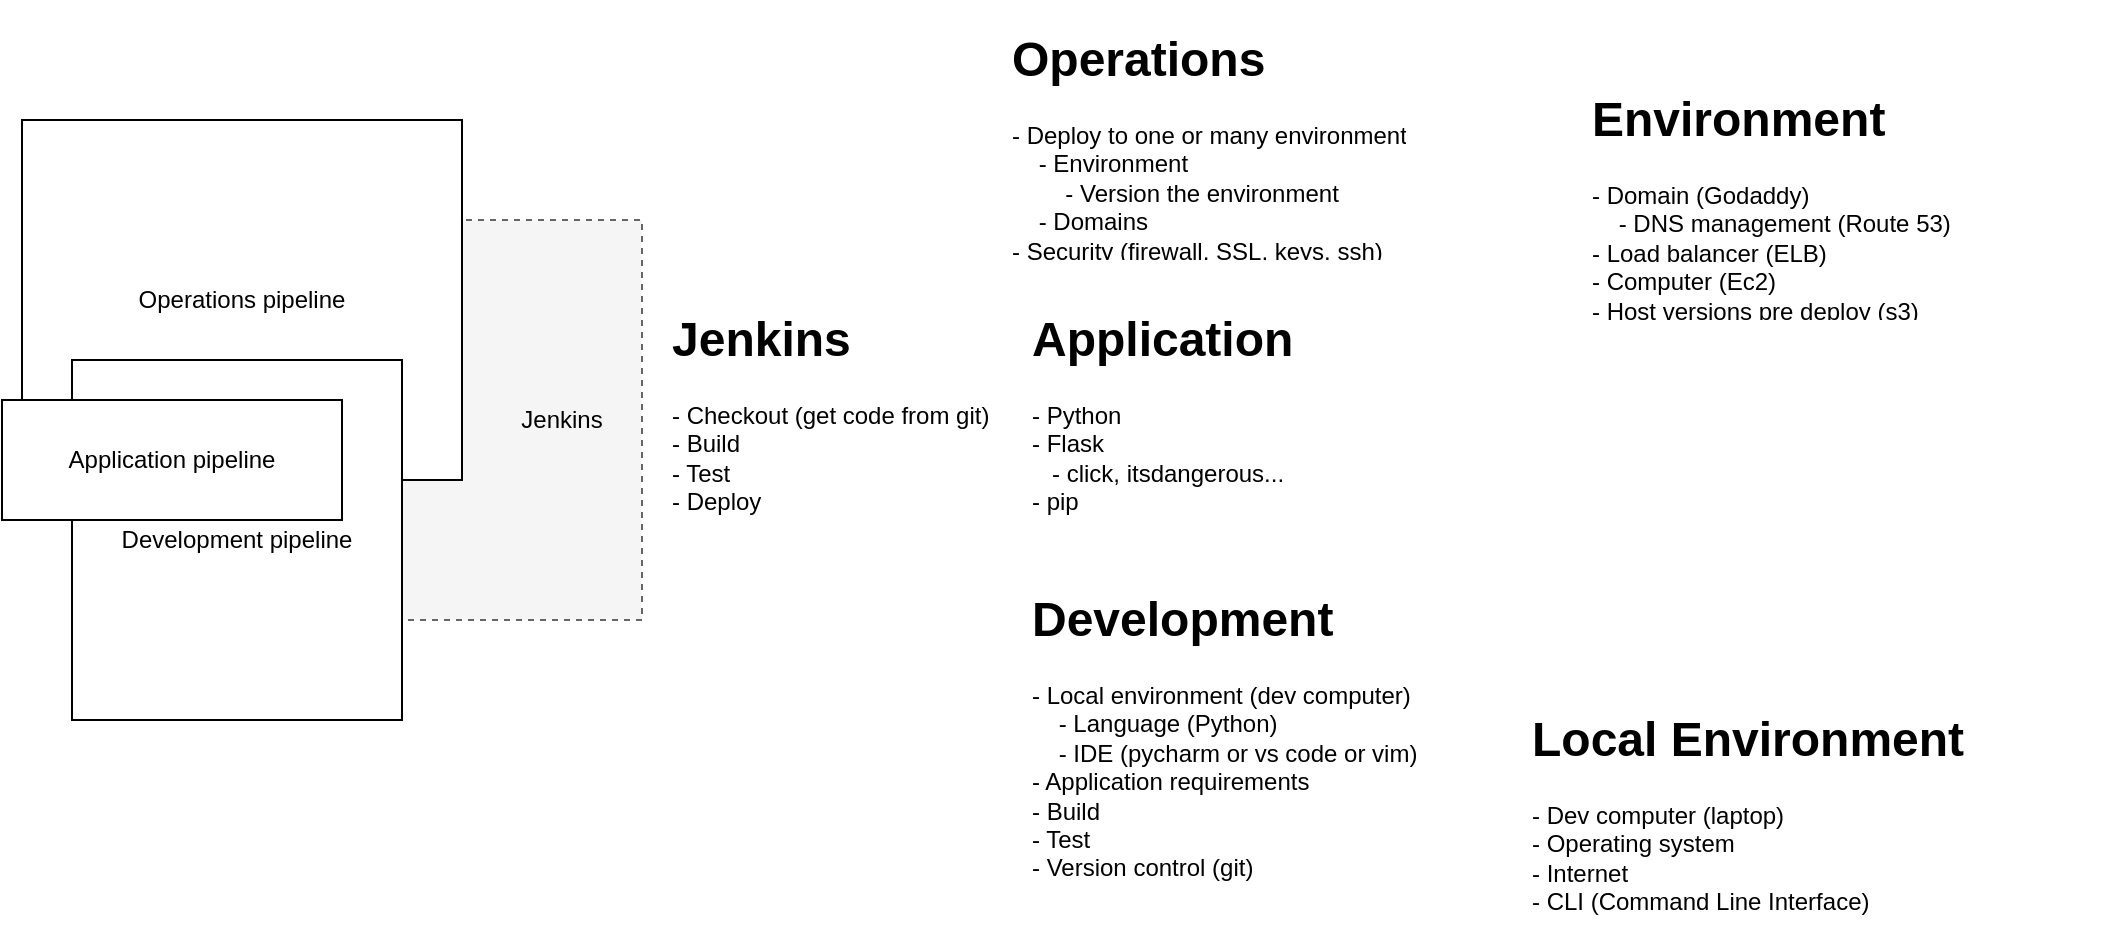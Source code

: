 <mxfile version="13.5.8" type="device" pages="17"><diagram id="QiId-mGVUijbagfq11c9" name="Page-1"><mxGraphModel dx="1193" dy="477" grid="1" gridSize="10" guides="1" tooltips="1" connect="1" arrows="1" fold="1" page="1" pageScale="1" pageWidth="850" pageHeight="1100" math="0" shadow="0"><root><mxCell id="0"/><mxCell id="1" parent="0"/><mxCell id="TuOW8GMIBnpZNLOgAEGe-8" value="" style="rounded=0;whiteSpace=wrap;html=1;dashed=1;fillColor=#f5f5f5;strokeColor=#666666;fontColor=#333333;" parent="1" vertex="1"><mxGeometry x="60" y="120" width="280" height="200" as="geometry"/></mxCell><mxCell id="TuOW8GMIBnpZNLOgAEGe-1" value="Operations pipeline" style="rounded=0;whiteSpace=wrap;html=1;" parent="1" vertex="1"><mxGeometry x="30" y="70" width="220" height="180" as="geometry"/></mxCell><mxCell id="TuOW8GMIBnpZNLOgAEGe-3" value="Development pipeline" style="rounded=0;whiteSpace=wrap;html=1;" parent="1" vertex="1"><mxGeometry x="55" y="190" width="165" height="180" as="geometry"/></mxCell><mxCell id="TuOW8GMIBnpZNLOgAEGe-2" value="Application pipeline" style="rounded=0;whiteSpace=wrap;html=1;" parent="1" vertex="1"><mxGeometry x="20" y="210" width="170" height="60" as="geometry"/></mxCell><mxCell id="TuOW8GMIBnpZNLOgAEGe-4" value="&lt;h1&gt;Application&lt;/h1&gt;&lt;p&gt;- Python&lt;br&gt;- Flask&lt;br&gt;&amp;nbsp; &amp;nbsp;- click, itsdangerous...&lt;br&gt;&lt;span&gt;- pip&lt;/span&gt;&lt;/p&gt;" style="text;html=1;strokeColor=none;fillColor=none;spacing=5;spacingTop=-20;whiteSpace=wrap;overflow=hidden;rounded=0;" parent="1" vertex="1"><mxGeometry x="530" y="160" width="190" height="140" as="geometry"/></mxCell><mxCell id="TuOW8GMIBnpZNLOgAEGe-5" value="&lt;h1&gt;Development&lt;/h1&gt;&lt;p&gt;- Local environment (dev computer)&lt;br&gt;&amp;nbsp; &amp;nbsp; - Language (Python)&lt;br&gt;&amp;nbsp; &amp;nbsp; - IDE (pycharm or vs code or vim)&lt;br&gt;- Application requirements&lt;br&gt;- Build&lt;br&gt;- Test&lt;br&gt;- Version control (git)&lt;/p&gt;" style="text;html=1;strokeColor=none;fillColor=none;spacing=5;spacingTop=-20;whiteSpace=wrap;overflow=hidden;rounded=0;" parent="1" vertex="1"><mxGeometry x="530" y="300" width="320" height="170" as="geometry"/></mxCell><mxCell id="TuOW8GMIBnpZNLOgAEGe-6" value="&lt;h1&gt;Operations&lt;/h1&gt;&lt;p&gt;- Deploy to one or many environment&lt;br&gt;&amp;nbsp; &amp;nbsp; - Environment&lt;br&gt;&amp;nbsp; &amp;nbsp; &amp;nbsp; &amp;nbsp; - Version the environment&lt;br&gt;&amp;nbsp; &amp;nbsp; - Domains&lt;br&gt;- Security (firewall, SSL, keys, ssh)&lt;br&gt;&lt;br&gt;&lt;/p&gt;" style="text;html=1;strokeColor=none;fillColor=none;spacing=5;spacingTop=-20;whiteSpace=wrap;overflow=hidden;rounded=0;" parent="1" vertex="1"><mxGeometry x="520" y="20" width="299" height="120" as="geometry"/></mxCell><mxCell id="TuOW8GMIBnpZNLOgAEGe-7" value="&lt;h1&gt;Jenkins&lt;/h1&gt;&lt;p&gt;- Checkout (get code from git)&lt;br&gt;- Build&lt;br&gt;- Test &lt;br&gt;- Deploy&lt;/p&gt;" style="text;html=1;strokeColor=none;fillColor=none;spacing=5;spacingTop=-20;whiteSpace=wrap;overflow=hidden;rounded=0;" parent="1" vertex="1"><mxGeometry x="350" y="160" width="190" height="120" as="geometry"/></mxCell><mxCell id="TuOW8GMIBnpZNLOgAEGe-9" value="Jenkins" style="text;html=1;strokeColor=none;fillColor=none;align=center;verticalAlign=middle;whiteSpace=wrap;rounded=0;" parent="1" vertex="1"><mxGeometry x="280" y="210" width="40" height="20" as="geometry"/></mxCell><mxCell id="TuOW8GMIBnpZNLOgAEGe-10" value="&lt;h1&gt;Environment&lt;/h1&gt;&lt;p&gt;- Domain (Godaddy)&lt;br&gt;&amp;nbsp; &amp;nbsp; - DNS management (Route 53)&lt;br&gt;- Load balancer (ELB)&lt;br&gt;- Computer (Ec2)&lt;br&gt;- Host versions pre deploy (s3)&lt;br&gt;&lt;br&gt;&lt;/p&gt;" style="text;html=1;strokeColor=none;fillColor=none;spacing=5;spacingTop=-20;whiteSpace=wrap;overflow=hidden;rounded=0;" parent="1" vertex="1"><mxGeometry x="810" y="50" width="220" height="120" as="geometry"/></mxCell><mxCell id="TuOW8GMIBnpZNLOgAEGe-11" value="&lt;h1&gt;Local Environment&lt;/h1&gt;&lt;p&gt;- Dev computer (laptop)&lt;br&gt;- Operating system&lt;br&gt;- Internet&lt;br&gt;- CLI (Command Line Interface)&lt;/p&gt;" style="text;html=1;strokeColor=none;fillColor=none;spacing=5;spacingTop=-20;whiteSpace=wrap;overflow=hidden;rounded=0;" parent="1" vertex="1"><mxGeometry x="780" y="360" width="299" height="120" as="geometry"/></mxCell></root></mxGraphModel></diagram><diagram name="Funelling" id="HoP-H8nJ5iYXbPSB7gTX"><mxGraphModel dx="1193" dy="477" grid="0" gridSize="10" guides="1" tooltips="1" connect="1" arrows="1" fold="1" page="1" pageScale="1" pageWidth="850" pageHeight="1100" math="0" shadow="0"><root><mxCell id="71NgJajvE9FuMMZMXyFj-0"/><mxCell id="71NgJajvE9FuMMZMXyFj-1" parent="71NgJajvE9FuMMZMXyFj-0"/><mxCell id="71NgJajvE9FuMMZMXyFj-4" value="Development" style="rounded=0;whiteSpace=wrap;html=1;" parent="71NgJajvE9FuMMZMXyFj-1" vertex="1"><mxGeometry x="236" y="145" width="120" height="60" as="geometry"/></mxCell><mxCell id="71NgJajvE9FuMMZMXyFj-8" value="Deployment" style="rounded=0;whiteSpace=wrap;html=1;" parent="71NgJajvE9FuMMZMXyFj-1" vertex="1"><mxGeometry x="391" y="197" width="120" height="60" as="geometry"/></mxCell><mxCell id="71NgJajvE9FuMMZMXyFj-10" value="Tests" style="rounded=0;whiteSpace=wrap;html=1;fillColor=#ffe6cc;strokeColor=#d79b00;" parent="71NgJajvE9FuMMZMXyFj-1" vertex="1"><mxGeometry x="286" y="94" width="148" height="30" as="geometry"/></mxCell><mxCell id="71NgJajvE9FuMMZMXyFj-12" value="Team A - Feature 1" style="text;html=1;strokeColor=#666666;fillColor=#f5f5f5;align=center;verticalAlign=middle;whiteSpace=wrap;rounded=0;fontColor=#333333;" parent="71NgJajvE9FuMMZMXyFj-1" vertex="1"><mxGeometry x="677" y="295" width="130" height="20" as="geometry"/></mxCell><mxCell id="71NgJajvE9FuMMZMXyFj-13" value="Team A - Feature 2" style="text;html=1;strokeColor=#666666;fillColor=#f5f5f5;align=center;verticalAlign=middle;whiteSpace=wrap;rounded=0;fontColor=#333333;" parent="71NgJajvE9FuMMZMXyFj-1" vertex="1"><mxGeometry x="516" y="292" width="130" height="20" as="geometry"/></mxCell><mxCell id="71NgJajvE9FuMMZMXyFj-14" value="Team A - Feature 3" style="text;html=1;strokeColor=#666666;fillColor=#f5f5f5;align=center;verticalAlign=middle;whiteSpace=wrap;rounded=0;fontColor=#333333;" parent="71NgJajvE9FuMMZMXyFj-1" vertex="1"><mxGeometry x="366" y="292" width="130" height="20" as="geometry"/></mxCell><mxCell id="71NgJajvE9FuMMZMXyFj-15" value="Team B - Feature 3" style="text;html=1;strokeColor=#d6b656;fillColor=#fff2cc;align=center;verticalAlign=middle;whiteSpace=wrap;rounded=0;" parent="71NgJajvE9FuMMZMXyFj-1" vertex="1"><mxGeometry x="209" y="312" width="130" height="20" as="geometry"/></mxCell><mxCell id="71NgJajvE9FuMMZMXyFj-16" value="Team C - bug x" style="text;html=1;strokeColor=#9673a6;fillColor=#e1d5e7;align=center;verticalAlign=middle;whiteSpace=wrap;rounded=0;" parent="71NgJajvE9FuMMZMXyFj-1" vertex="1"><mxGeometry x="231" y="286" width="130" height="20" as="geometry"/></mxCell><mxCell id="71NgJajvE9FuMMZMXyFj-17" value="&lt;h1&gt;DevOps implementation&lt;/h1&gt;&lt;p&gt;- Company DevOps maturity&lt;br&gt;&amp;nbsp; &amp;nbsp;- Do we have source control system?&lt;br&gt;&amp;nbsp; &amp;nbsp;- Do we have a test process?&lt;br&gt;&amp;nbsp; &amp;nbsp;- Do we have a deployment process?&lt;br&gt;&amp;nbsp; &amp;nbsp;- Monitoring?&lt;/p&gt;&lt;p&gt;- Company development process&lt;br&gt;&amp;nbsp; - Do we have best practices in place?&lt;br&gt;&amp;nbsp; &amp;nbsp; &amp;nbsp; &amp;nbsp;- Branching name&lt;br&gt;&amp;nbsp; &amp;nbsp; &amp;nbsp; &amp;nbsp;- Pull Requests&lt;br&gt;&amp;nbsp; &amp;nbsp; &amp;nbsp; &amp;nbsp;- Code reviews&lt;br&gt;&amp;nbsp; &amp;nbsp; &amp;nbsp; &amp;nbsp;- SOLID principles?&lt;br&gt;&amp;nbsp; - Did the team ever cared about software architecture?&lt;br&gt;&amp;nbsp; - Do we understand all dependencies in our project?&lt;br&gt;&amp;nbsp;&amp;nbsp;&lt;/p&gt;&lt;p&gt;- Flexibility to change&lt;br&gt;&amp;nbsp; &amp;nbsp;- Are they going to listen?&lt;br&gt;&amp;nbsp; &amp;nbsp;- What is our budget?&lt;br&gt;&amp;nbsp; &amp;nbsp;- Can we change operating system?&lt;br&gt;&amp;nbsp; &amp;nbsp;- Can we send people to traininig at companies expense?&lt;/p&gt;" style="text;html=1;strokeColor=none;fillColor=none;spacing=5;spacingTop=-20;whiteSpace=wrap;overflow=hidden;rounded=0;" parent="71NgJajvE9FuMMZMXyFj-1" vertex="1"><mxGeometry x="861" y="57" width="330" height="350" as="geometry"/></mxCell><mxCell id="71NgJajvE9FuMMZMXyFj-22" value="" style="endArrow=classic;html=1;" parent="71NgJajvE9FuMMZMXyFj-1" edge="1"><mxGeometry width="50" height="50" relative="1" as="geometry"><mxPoint x="203" y="366" as="sourcePoint"/><mxPoint x="509" y="310" as="targetPoint"/></mxGeometry></mxCell><mxCell id="71NgJajvE9FuMMZMXyFj-23" value="" style="endArrow=classic;html=1;" parent="71NgJajvE9FuMMZMXyFj-1" edge="1"><mxGeometry width="50" height="50" relative="1" as="geometry"><mxPoint x="206" y="268" as="sourcePoint"/><mxPoint x="510" y="291" as="targetPoint"/></mxGeometry></mxCell></root></mxGraphModel></diagram><diagram id="VfuKxE6p4VmR-MzjnxeH" name="Pipeline"><mxGraphModel dx="1193" dy="477" grid="0" gridSize="10" guides="1" tooltips="1" connect="1" arrows="1" fold="1" page="1" pageScale="1" pageWidth="850" pageHeight="1100" math="0" shadow="0"><root><mxCell id="tZG_-P_XB9ogPJVJZP6I-0"/><mxCell id="tZG_-P_XB9ogPJVJZP6I-1" parent="tZG_-P_XB9ogPJVJZP6I-0"/><mxCell id="tZG_-P_XB9ogPJVJZP6I-4" value="Continuous Delivery (CD)" style="rounded=0;whiteSpace=wrap;html=1;fillColor=#dae8fc;strokeColor=#6c8ebf;" parent="tZG_-P_XB9ogPJVJZP6I-1" vertex="1"><mxGeometry x="360" y="314" width="405" height="30" as="geometry"/></mxCell><mxCell id="tZG_-P_XB9ogPJVJZP6I-5" value="Continuous Integration (CI)" style="rounded=0;whiteSpace=wrap;html=1;fillColor=#d5e8d4;strokeColor=#82b366;" parent="tZG_-P_XB9ogPJVJZP6I-1" vertex="1"><mxGeometry x="85" y="280" width="375" height="30" as="geometry"/></mxCell><mxCell id="tZG_-P_XB9ogPJVJZP6I-6" value="Development" style="rounded=0;whiteSpace=wrap;html=1;" parent="tZG_-P_XB9ogPJVJZP6I-1" vertex="1"><mxGeometry x="85" y="130" width="120" height="60" as="geometry"/></mxCell><mxCell id="tZG_-P_XB9ogPJVJZP6I-7" value="" style="endArrow=classic;html=1;" parent="tZG_-P_XB9ogPJVJZP6I-1" edge="1"><mxGeometry width="50" height="50" relative="1" as="geometry"><mxPoint x="80" y="80" as="sourcePoint"/><mxPoint x="810" y="80" as="targetPoint"/></mxGeometry></mxCell><mxCell id="tZG_-P_XB9ogPJVJZP6I-8" value="Pipeline" style="edgeLabel;html=1;align=center;verticalAlign=middle;resizable=0;points=[];" parent="tZG_-P_XB9ogPJVJZP6I-7" vertex="1" connectable="0"><mxGeometry x="0.168" y="-2" relative="1" as="geometry"><mxPoint x="-66" y="-12" as="offset"/></mxGeometry></mxCell><mxCell id="tZG_-P_XB9ogPJVJZP6I-9" value="Build" style="rounded=0;whiteSpace=wrap;html=1;" parent="tZG_-P_XB9ogPJVJZP6I-1" vertex="1"><mxGeometry x="220" y="130" width="120" height="60" as="geometry"/></mxCell><mxCell id="tZG_-P_XB9ogPJVJZP6I-10" value="Deployment to staging" style="rounded=0;whiteSpace=wrap;html=1;" parent="tZG_-P_XB9ogPJVJZP6I-1" vertex="1"><mxGeometry x="540" y="220" width="108" height="60" as="geometry"/></mxCell><mxCell id="tZG_-P_XB9ogPJVJZP6I-11" value="Monitoring" style="rounded=0;whiteSpace=wrap;html=1;" parent="tZG_-P_XB9ogPJVJZP6I-1" vertex="1"><mxGeometry x="645" y="140" width="120" height="60" as="geometry"/></mxCell><mxCell id="tZG_-P_XB9ogPJVJZP6I-12" value="Tests" style="rounded=0;whiteSpace=wrap;html=1;fillColor=#ffe6cc;strokeColor=#d79b00;" parent="tZG_-P_XB9ogPJVJZP6I-1" vertex="1"><mxGeometry x="170" y="90" width="430" height="30" as="geometry"/></mxCell><mxCell id="tZG_-P_XB9ogPJVJZP6I-13" value="Release" style="rounded=0;whiteSpace=wrap;html=1;" parent="tZG_-P_XB9ogPJVJZP6I-1" vertex="1"><mxGeometry x="390" y="180" width="130" height="60" as="geometry"/></mxCell><mxCell id="tZG_-P_XB9ogPJVJZP6I-14" value="Team A - Feature 1" style="text;html=1;strokeColor=#666666;fillColor=#f5f5f5;align=center;verticalAlign=middle;whiteSpace=wrap;rounded=0;fontColor=#333333;" parent="tZG_-P_XB9ogPJVJZP6I-1" vertex="1"><mxGeometry x="534" y="391" width="130" height="20" as="geometry"/></mxCell><mxCell id="tZG_-P_XB9ogPJVJZP6I-15" value="Team A - Feature 2" style="text;html=1;strokeColor=#666666;fillColor=#f5f5f5;align=center;verticalAlign=middle;whiteSpace=wrap;rounded=0;fontColor=#333333;" parent="tZG_-P_XB9ogPJVJZP6I-1" vertex="1"><mxGeometry x="360" y="420" width="130" height="20" as="geometry"/></mxCell><mxCell id="tZG_-P_XB9ogPJVJZP6I-16" value="Team A - Feature 3" style="text;html=1;strokeColor=#666666;fillColor=#f5f5f5;align=center;verticalAlign=middle;whiteSpace=wrap;rounded=0;fontColor=#333333;" parent="tZG_-P_XB9ogPJVJZP6I-1" vertex="1"><mxGeometry x="180" y="460" width="130" height="20" as="geometry"/></mxCell><mxCell id="tZG_-P_XB9ogPJVJZP6I-18" value="Team B - Feature 3" style="text;html=1;strokeColor=#d6b656;fillColor=#fff2cc;align=center;verticalAlign=middle;whiteSpace=wrap;rounded=0;" parent="tZG_-P_XB9ogPJVJZP6I-1" vertex="1"><mxGeometry x="80" y="425" width="130" height="20" as="geometry"/></mxCell><mxCell id="tZG_-P_XB9ogPJVJZP6I-19" value="Team C - bug x" style="text;html=1;strokeColor=#9673a6;fillColor=#e1d5e7;align=center;verticalAlign=middle;whiteSpace=wrap;rounded=0;" parent="tZG_-P_XB9ogPJVJZP6I-1" vertex="1"><mxGeometry x="177" y="391" width="130" height="20" as="geometry"/></mxCell><mxCell id="lLkZfa-d8-LUyGrTyzU_-1" value="&lt;h1&gt;DevOps implementation&lt;/h1&gt;&lt;p&gt;- Company DevOps maturity&lt;br&gt;&amp;nbsp; &amp;nbsp;- Do we have source control system?&lt;br&gt;&amp;nbsp; &amp;nbsp;- Do we have a test process?&lt;br&gt;&amp;nbsp; &amp;nbsp;- Do we have a deployment process?&lt;br&gt;&amp;nbsp; &amp;nbsp;- Monitoring?&lt;/p&gt;&lt;p&gt;- Company development process&lt;br&gt;&amp;nbsp; - Do we have best practices in place?&lt;br&gt;&amp;nbsp; &amp;nbsp; &amp;nbsp; &amp;nbsp;- Branching name&lt;br&gt;&amp;nbsp; &amp;nbsp; &amp;nbsp; &amp;nbsp;- Pull Requests&lt;br&gt;&amp;nbsp; &amp;nbsp; &amp;nbsp; &amp;nbsp;- Code reviews&lt;br&gt;&amp;nbsp; &amp;nbsp; &amp;nbsp; &amp;nbsp;- SOLID principles?&lt;br&gt;&amp;nbsp; - Did the team ever cared about software architecture?&lt;br&gt;&amp;nbsp; - Do we understand all dependencies in our project?&lt;br&gt;&amp;nbsp;&amp;nbsp;&lt;/p&gt;&lt;p&gt;- Flexibility to change&lt;br&gt;&amp;nbsp; &amp;nbsp;- Are they going to listen?&lt;br&gt;&amp;nbsp; &amp;nbsp;- What is our budget?&lt;br&gt;&amp;nbsp; &amp;nbsp;- Can we change operating system?&lt;br&gt;&amp;nbsp; &amp;nbsp;- Can we send people to traininig at companies expense?&lt;/p&gt;" style="text;html=1;strokeColor=none;fillColor=none;spacing=5;spacingTop=-20;whiteSpace=wrap;overflow=hidden;rounded=0;" parent="tZG_-P_XB9ogPJVJZP6I-1" vertex="1"><mxGeometry x="861" y="57" width="330" height="350" as="geometry"/></mxCell><mxCell id="lLkZfa-d8-LUyGrTyzU_-2" value="" style="endArrow=classic;html=1;" parent="tZG_-P_XB9ogPJVJZP6I-1" edge="1"><mxGeometry width="50" height="50" relative="1" as="geometry"><mxPoint x="73" y="366" as="sourcePoint"/><mxPoint x="803" y="366" as="targetPoint"/></mxGeometry></mxCell><mxCell id="lLkZfa-d8-LUyGrTyzU_-3" value="Pipeline" style="edgeLabel;html=1;align=center;verticalAlign=middle;resizable=0;points=[];" parent="lLkZfa-d8-LUyGrTyzU_-2" vertex="1" connectable="0"><mxGeometry x="0.168" y="-2" relative="1" as="geometry"><mxPoint x="-66" y="-12" as="offset"/></mxGeometry></mxCell><mxCell id="lLkZfa-d8-LUyGrTyzU_-4" value="Agile Methodology" style="rounded=0;whiteSpace=wrap;html=1;fillColor=#647687;strokeColor=#314354;fontColor=#ffffff;" parent="tZG_-P_XB9ogPJVJZP6I-1" vertex="1"><mxGeometry x="72" y="22" width="743" height="30" as="geometry"/></mxCell><mxCell id="XUkxI_7raLS8zkAwH0Mm-0" value="Deployment to production" style="rounded=0;whiteSpace=wrap;html=1;" parent="tZG_-P_XB9ogPJVJZP6I-1" vertex="1"><mxGeometry x="648" y="220" width="87" height="60" as="geometry"/></mxCell></root></mxGraphModel></diagram><diagram id="6NgJQhkKqBCKFtvU9p-D" name="Pipeline Stages"><mxGraphModel dx="1876" dy="477" grid="1" gridSize="10" guides="1" tooltips="1" connect="1" arrows="1" fold="1" page="1" pageScale="1" pageWidth="850" pageHeight="1100" math="0" shadow="0"><root><mxCell id="VTT03vp5T3EIHugjTEVP-0"/><mxCell id="VTT03vp5T3EIHugjTEVP-1" parent="VTT03vp5T3EIHugjTEVP-0"/><mxCell id="VTT03vp5T3EIHugjTEVP-6" style="edgeStyle=orthogonalEdgeStyle;rounded=0;orthogonalLoop=1;jettySize=auto;html=1;entryX=0;entryY=0.5;entryDx=0;entryDy=0;fillColor=#f8cecc;strokeColor=#b85450;" parent="VTT03vp5T3EIHugjTEVP-1" source="VTT03vp5T3EIHugjTEVP-2" target="VTT03vp5T3EIHugjTEVP-3" edge="1"><mxGeometry relative="1" as="geometry"/></mxCell><mxCell id="VTT03vp5T3EIHugjTEVP-2" value="Dev" style="rounded=0;whiteSpace=wrap;html=1;fillColor=#f8cecc;strokeColor=#b85450;" parent="VTT03vp5T3EIHugjTEVP-1" vertex="1"><mxGeometry x="80" y="150" width="120" height="60" as="geometry"/></mxCell><mxCell id="VTT03vp5T3EIHugjTEVP-7" style="edgeStyle=orthogonalEdgeStyle;rounded=0;orthogonalLoop=1;jettySize=auto;html=1;entryX=0;entryY=0.5;entryDx=0;entryDy=0;fillColor=#f8cecc;strokeColor=#b85450;" parent="VTT03vp5T3EIHugjTEVP-1" source="VTT03vp5T3EIHugjTEVP-3" target="VTT03vp5T3EIHugjTEVP-5" edge="1"><mxGeometry relative="1" as="geometry"><mxPoint x="420" y="180" as="targetPoint"/></mxGeometry></mxCell><mxCell id="VTT03vp5T3EIHugjTEVP-3" value="Staging" style="rounded=0;whiteSpace=wrap;html=1;fillColor=#f8cecc;strokeColor=#b85450;" parent="VTT03vp5T3EIHugjTEVP-1" vertex="1"><mxGeometry x="330" y="150" width="120" height="60" as="geometry"/></mxCell><mxCell id="VTT03vp5T3EIHugjTEVP-5" value="Production" style="rounded=0;whiteSpace=wrap;html=1;fillColor=#f8cecc;strokeColor=#b85450;" parent="VTT03vp5T3EIHugjTEVP-1" vertex="1"><mxGeometry x="590" y="150" width="120" height="60" as="geometry"/></mxCell><mxCell id="VTT03vp5T3EIHugjTEVP-11" style="edgeStyle=orthogonalEdgeStyle;rounded=0;orthogonalLoop=1;jettySize=auto;html=1;entryX=0;entryY=0.5;entryDx=0;entryDy=0;" parent="VTT03vp5T3EIHugjTEVP-1" source="VTT03vp5T3EIHugjTEVP-12" target="VTT03vp5T3EIHugjTEVP-14" edge="1"><mxGeometry relative="1" as="geometry"/></mxCell><mxCell id="VTT03vp5T3EIHugjTEVP-12" value="Dev" style="rounded=0;whiteSpace=wrap;html=1;" parent="VTT03vp5T3EIHugjTEVP-1" vertex="1"><mxGeometry x="80" y="20" width="120" height="60" as="geometry"/></mxCell><mxCell id="VTT03vp5T3EIHugjTEVP-13" style="edgeStyle=orthogonalEdgeStyle;rounded=0;orthogonalLoop=1;jettySize=auto;html=1;entryX=0;entryY=0.5;entryDx=0;entryDy=0;" parent="VTT03vp5T3EIHugjTEVP-1" source="VTT03vp5T3EIHugjTEVP-14" target="VTT03vp5T3EIHugjTEVP-16" edge="1"><mxGeometry relative="1" as="geometry"/></mxCell><mxCell id="VTT03vp5T3EIHugjTEVP-14" value="Test" style="rounded=0;whiteSpace=wrap;html=1;" parent="VTT03vp5T3EIHugjTEVP-1" vertex="1"><mxGeometry x="250" y="20" width="120" height="60" as="geometry"/></mxCell><mxCell id="VTT03vp5T3EIHugjTEVP-15" style="edgeStyle=orthogonalEdgeStyle;rounded=0;orthogonalLoop=1;jettySize=auto;html=1;" parent="VTT03vp5T3EIHugjTEVP-1" source="VTT03vp5T3EIHugjTEVP-16" target="VTT03vp5T3EIHugjTEVP-17" edge="1"><mxGeometry relative="1" as="geometry"/></mxCell><mxCell id="VTT03vp5T3EIHugjTEVP-16" value="UAT" style="rounded=0;whiteSpace=wrap;html=1;" parent="VTT03vp5T3EIHugjTEVP-1" vertex="1"><mxGeometry x="420" y="20" width="120" height="60" as="geometry"/></mxCell><mxCell id="VTT03vp5T3EIHugjTEVP-17" value="Production" style="rounded=0;whiteSpace=wrap;html=1;" parent="VTT03vp5T3EIHugjTEVP-1" vertex="1"><mxGeometry x="590" y="20" width="120" height="60" as="geometry"/></mxCell><mxCell id="VTT03vp5T3EIHugjTEVP-20" style="edgeStyle=orthogonalEdgeStyle;rounded=0;orthogonalLoop=1;jettySize=auto;html=1;entryX=0;entryY=0.5;entryDx=0;entryDy=0;" parent="VTT03vp5T3EIHugjTEVP-1" source="VTT03vp5T3EIHugjTEVP-21" target="VTT03vp5T3EIHugjTEVP-24" edge="1"><mxGeometry relative="1" as="geometry"><mxPoint x="250" y="320" as="targetPoint"/></mxGeometry></mxCell><mxCell id="VTT03vp5T3EIHugjTEVP-21" value="Dev" style="rounded=0;whiteSpace=wrap;html=1;" parent="VTT03vp5T3EIHugjTEVP-1" vertex="1"><mxGeometry x="80" y="290" width="120" height="60" as="geometry"/></mxCell><mxCell id="VTT03vp5T3EIHugjTEVP-24" value="Production" style="rounded=0;whiteSpace=wrap;html=1;" parent="VTT03vp5T3EIHugjTEVP-1" vertex="1"><mxGeometry x="590" y="290" width="120" height="60" as="geometry"/></mxCell><mxCell id="VTT03vp5T3EIHugjTEVP-25" value="Developer machine" style="text;html=1;strokeColor=none;fillColor=none;align=center;verticalAlign=middle;whiteSpace=wrap;rounded=0;" parent="VTT03vp5T3EIHugjTEVP-1" vertex="1"><mxGeometry x="100" y="370" width="80" height="40" as="geometry"/></mxCell><mxCell id="VTT03vp5T3EIHugjTEVP-26" value="live" style="text;html=1;strokeColor=none;fillColor=none;align=center;verticalAlign=middle;whiteSpace=wrap;rounded=0;" parent="VTT03vp5T3EIHugjTEVP-1" vertex="1"><mxGeometry x="610" y="360" width="80" height="40" as="geometry"/></mxCell><mxCell id="la91bLkREAW7HI2ltCqR-0" value="" style="endArrow=classic;html=1;" parent="VTT03vp5T3EIHugjTEVP-1" edge="1"><mxGeometry width="50" height="50" relative="1" as="geometry"><mxPoint x="20" y="440" as="sourcePoint"/><mxPoint x="750" y="440" as="targetPoint"/></mxGeometry></mxCell><mxCell id="la91bLkREAW7HI2ltCqR-1" value="Pipeline" style="edgeLabel;html=1;align=center;verticalAlign=middle;resizable=0;points=[];" parent="la91bLkREAW7HI2ltCqR-0" vertex="1" connectable="0"><mxGeometry x="0.168" y="-2" relative="1" as="geometry"><mxPoint x="-66" y="-12" as="offset"/></mxGeometry></mxCell><mxCell id="68L_tDyoqoBEjRacM2mK-0" value="UAT - User Acceptance Test" style="text;html=1;strokeColor=none;fillColor=none;align=center;verticalAlign=middle;whiteSpace=wrap;rounded=0;" parent="VTT03vp5T3EIHugjTEVP-1" vertex="1"><mxGeometry x="390" y="80" width="200" height="40" as="geometry"/></mxCell><mxCell id="jYRCBYdX9OzRbLk6w2tS-0" value="" style="shape=flexArrow;endArrow=classic;html=1;" parent="VTT03vp5T3EIHugjTEVP-1" edge="1"><mxGeometry width="50" height="50" relative="1" as="geometry"><mxPoint x="-30" y="360" as="sourcePoint"/><mxPoint x="-30" y="20" as="targetPoint"/></mxGeometry></mxCell><mxCell id="2" value="Complexity &amp;amp; control &amp;amp; DevOps Maturity" style="text;html=1;align=center;verticalAlign=middle;resizable=0;points=[];autosize=1;" parent="VTT03vp5T3EIHugjTEVP-1" vertex="1"><mxGeometry x="-150" y="370" width="230" height="20" as="geometry"/></mxCell><mxCell id="2wWD-9JvpkI9DtffAVGR-2" value="SLA - 99.95%" style="text;html=1;strokeColor=none;fillColor=none;align=center;verticalAlign=middle;whiteSpace=wrap;rounded=0;" parent="VTT03vp5T3EIHugjTEVP-1" vertex="1"><mxGeometry x="730" y="40" width="100" height="20" as="geometry"/></mxCell><mxCell id="2wWD-9JvpkI9DtffAVGR-3" value="SLA - 99%" style="text;html=1;strokeColor=none;fillColor=none;align=center;verticalAlign=middle;whiteSpace=wrap;rounded=0;" parent="VTT03vp5T3EIHugjTEVP-1" vertex="1"><mxGeometry x="730" y="170" width="100" height="20" as="geometry"/></mxCell><mxCell id="2wWD-9JvpkI9DtffAVGR-4" value="SLA - 90%" style="text;html=1;strokeColor=none;fillColor=none;align=center;verticalAlign=middle;whiteSpace=wrap;rounded=0;" parent="VTT03vp5T3EIHugjTEVP-1" vertex="1"><mxGeometry x="730" y="310" width="100" height="20" as="geometry"/></mxCell></root></mxGraphModel></diagram><diagram id="GWLXtggPGJcsxJl5FkTj" name="Feature"><mxGraphModel dx="2043" dy="445" grid="1" gridSize="10" guides="1" tooltips="1" connect="1" arrows="1" fold="1" page="1" pageScale="1" pageWidth="850" pageHeight="1100" math="0" shadow="0"><root><mxCell id="UsByFkF511q3nEQ2IsUM-0"/><mxCell id="UsByFkF511q3nEQ2IsUM-1" parent="UsByFkF511q3nEQ2IsUM-0"/><mxCell id="UsByFkF511q3nEQ2IsUM-3" value="" style="edgeStyle=orthogonalEdgeStyle;rounded=0;orthogonalLoop=1;jettySize=auto;html=1;" parent="UsByFkF511q3nEQ2IsUM-1" source="UsByFkF511q3nEQ2IsUM-2" target="2" edge="1"><mxGeometry relative="1" as="geometry"/></mxCell><mxCell id="UsByFkF511q3nEQ2IsUM-2" value="Product owner" style="shape=umlActor;verticalLabelPosition=bottom;verticalAlign=top;html=1;outlineConnect=0;" parent="UsByFkF511q3nEQ2IsUM-1" vertex="1"><mxGeometry x="-130" y="180" width="30" height="60" as="geometry"/></mxCell><mxCell id="UsByFkF511q3nEQ2IsUM-7" value="" style="edgeStyle=orthogonalEdgeStyle;rounded=0;orthogonalLoop=1;jettySize=auto;html=1;" parent="UsByFkF511q3nEQ2IsUM-1" source="2" target="UsByFkF511q3nEQ2IsUM-6" edge="1"><mxGeometry relative="1" as="geometry"/></mxCell><mxCell id="2" value="idea of making the bg color of the website red because people like red" style="whiteSpace=wrap;html=1;verticalAlign=top;" parent="UsByFkF511q3nEQ2IsUM-1" vertex="1"><mxGeometry x="-30" y="163.75" width="90" height="92.5" as="geometry"/></mxCell><mxCell id="UsByFkF511q3nEQ2IsUM-9" value="" style="edgeStyle=orthogonalEdgeStyle;rounded=0;orthogonalLoop=1;jettySize=auto;html=1;" parent="UsByFkF511q3nEQ2IsUM-1" source="UsByFkF511q3nEQ2IsUM-6" target="UsByFkF511q3nEQ2IsUM-8" edge="1"><mxGeometry relative="1" as="geometry"/></mxCell><mxCell id="UsByFkF511q3nEQ2IsUM-6" value="Make the bg red" style="whiteSpace=wrap;html=1;verticalAlign=top;fillColor=#f8cecc;strokeColor=#b85450;" parent="UsByFkF511q3nEQ2IsUM-1" vertex="1"><mxGeometry x="100" y="180" width="120" height="60" as="geometry"/></mxCell><mxCell id="UsByFkF511q3nEQ2IsUM-13" value="" style="edgeStyle=orthogonalEdgeStyle;rounded=0;orthogonalLoop=1;jettySize=auto;html=1;" parent="UsByFkF511q3nEQ2IsUM-1" source="UsByFkF511q3nEQ2IsUM-8" target="UsByFkF511q3nEQ2IsUM-12" edge="1"><mxGeometry relative="1" as="geometry"/></mxCell><mxCell id="UsByFkF511q3nEQ2IsUM-8" value="Finishes the change" style="whiteSpace=wrap;html=1;verticalAlign=top;" parent="UsByFkF511q3nEQ2IsUM-1" vertex="1"><mxGeometry x="260" y="180" width="120" height="60" as="geometry"/></mxCell><mxCell id="UsByFkF511q3nEQ2IsUM-11" style="edgeStyle=orthogonalEdgeStyle;rounded=0;orthogonalLoop=1;jettySize=auto;html=1;entryX=0.25;entryY=0;entryDx=0;entryDy=0;" parent="UsByFkF511q3nEQ2IsUM-1" source="UsByFkF511q3nEQ2IsUM-10" target="UsByFkF511q3nEQ2IsUM-6" edge="1"><mxGeometry relative="1" as="geometry"/></mxCell><mxCell id="UsByFkF511q3nEQ2IsUM-10" value="Dev" style="shape=umlActor;verticalLabelPosition=bottom;verticalAlign=top;html=1;outlineConnect=0;" parent="UsByFkF511q3nEQ2IsUM-1" vertex="1"><mxGeometry x="70" y="50" width="30" height="60" as="geometry"/></mxCell><mxCell id="4d4EImE4gktzHWwopO9b-6" value="" style="edgeStyle=orthogonalEdgeStyle;rounded=0;orthogonalLoop=1;jettySize=auto;html=1;" parent="UsByFkF511q3nEQ2IsUM-1" source="UsByFkF511q3nEQ2IsUM-12" target="4d4EImE4gktzHWwopO9b-5" edge="1"><mxGeometry relative="1" as="geometry"/></mxCell><mxCell id="UsByFkF511q3nEQ2IsUM-12" value="Deploys it for the PO to check" style="whiteSpace=wrap;html=1;verticalAlign=top;fillColor=#e51400;strokeColor=#B20000;fontColor=#ffffff;" parent="UsByFkF511q3nEQ2IsUM-1" vertex="1"><mxGeometry x="440" y="180" width="60" height="60" as="geometry"/></mxCell><mxCell id="UsByFkF511q3nEQ2IsUM-14" value="" style="endArrow=none;dashed=1;html=1;" parent="UsByFkF511q3nEQ2IsUM-1" edge="1"><mxGeometry width="50" height="50" relative="1" as="geometry"><mxPoint x="400" y="410" as="sourcePoint"/><mxPoint x="400" y="40" as="targetPoint"/></mxGeometry></mxCell><mxCell id="UsByFkF511q3nEQ2IsUM-15" value="Continuous integration" style="rounded=0;whiteSpace=wrap;html=1;" parent="UsByFkF511q3nEQ2IsUM-1" vertex="1"><mxGeometry x="260" y="262.5" width="300" height="30" as="geometry"/></mxCell><mxCell id="UsByFkF511q3nEQ2IsUM-16" value="Customer" style="shape=umlActor;verticalLabelPosition=bottom;verticalAlign=top;html=1;outlineConnect=0;" parent="UsByFkF511q3nEQ2IsUM-1" vertex="1"><mxGeometry x="705" y="350" width="30" height="60" as="geometry"/></mxCell><mxCell id="UsByFkF511q3nEQ2IsUM-17" value="" style="endArrow=none;dashed=1;html=1;" parent="UsByFkF511q3nEQ2IsUM-1" edge="1"><mxGeometry width="50" height="50" relative="1" as="geometry"><mxPoint x="610" y="400" as="sourcePoint"/><mxPoint x="610" y="30" as="targetPoint"/></mxGeometry></mxCell><mxCell id="UsByFkF511q3nEQ2IsUM-23" value="" style="edgeStyle=orthogonalEdgeStyle;rounded=0;orthogonalLoop=1;jettySize=auto;html=1;" parent="UsByFkF511q3nEQ2IsUM-1" source="UsByFkF511q3nEQ2IsUM-18" target="UsByFkF511q3nEQ2IsUM-22" edge="1"><mxGeometry relative="1" as="geometry"/></mxCell><mxCell id="UsByFkF511q3nEQ2IsUM-18" value="Push our change to Production (make it live)" style="whiteSpace=wrap;html=1;verticalAlign=top;" parent="UsByFkF511q3nEQ2IsUM-1" vertex="1"><mxGeometry x="640" y="180" width="120" height="60" as="geometry"/></mxCell><mxCell id="UsByFkF511q3nEQ2IsUM-20" value="Tester" style="shape=umlActor;verticalLabelPosition=bottom;verticalAlign=top;html=1;outlineConnect=0;" parent="UsByFkF511q3nEQ2IsUM-1" vertex="1"><mxGeometry x="490" y="350" width="30" height="60" as="geometry"/></mxCell><mxCell id="UsByFkF511q3nEQ2IsUM-21" value="Continuous Delivery" style="rounded=0;whiteSpace=wrap;html=1;" parent="UsByFkF511q3nEQ2IsUM-1" vertex="1"><mxGeometry x="450" y="300" width="520" height="30" as="geometry"/></mxCell><mxCell id="gxZjI-jwwtkad-rnLqtQ-9" style="edgeStyle=orthogonalEdgeStyle;rounded=0;orthogonalLoop=1;jettySize=auto;html=1;entryX=0.5;entryY=0;entryDx=0;entryDy=0;" parent="UsByFkF511q3nEQ2IsUM-1" source="UsByFkF511q3nEQ2IsUM-22" target="UsByFkF511q3nEQ2IsUM-6" edge="1"><mxGeometry relative="1" as="geometry"><Array as="points"><mxPoint x="840" y="60"/><mxPoint x="160" y="60"/></Array></mxGeometry></mxCell><mxCell id="UsByFkF511q3nEQ2IsUM-22" value="Monitoring" style="whiteSpace=wrap;html=1;verticalAlign=top;" parent="UsByFkF511q3nEQ2IsUM-1" vertex="1"><mxGeometry x="790" y="80" width="120" height="60" as="geometry"/></mxCell><mxCell id="UsByFkF511q3nEQ2IsUM-26" value="Staging or Test" style="text;html=1;strokeColor=none;fillColor=none;align=center;verticalAlign=middle;whiteSpace=wrap;rounded=0;" parent="UsByFkF511q3nEQ2IsUM-1" vertex="1"><mxGeometry x="470" y="70" width="80" height="50" as="geometry"/></mxCell><mxCell id="UsByFkF511q3nEQ2IsUM-27" value="Stage 1" style="text;html=1;strokeColor=#6c8ebf;fillColor=#dae8fc;align=center;verticalAlign=middle;whiteSpace=wrap;rounded=0;" parent="UsByFkF511q3nEQ2IsUM-1" vertex="1"><mxGeometry x="470" y="20" width="70" height="20" as="geometry"/></mxCell><mxCell id="UsByFkF511q3nEQ2IsUM-28" value="Stage 2" style="text;html=1;strokeColor=#6c8ebf;fillColor=#dae8fc;align=center;verticalAlign=middle;whiteSpace=wrap;rounded=0;" parent="UsByFkF511q3nEQ2IsUM-1" vertex="1"><mxGeometry x="665" y="20" width="70" height="20" as="geometry"/></mxCell><mxCell id="4d4EImE4gktzHWwopO9b-7" style="edgeStyle=orthogonalEdgeStyle;rounded=0;orthogonalLoop=1;jettySize=auto;html=1;" parent="UsByFkF511q3nEQ2IsUM-1" source="4d4EImE4gktzHWwopO9b-5" target="UsByFkF511q3nEQ2IsUM-18" edge="1"><mxGeometry relative="1" as="geometry"/></mxCell><mxCell id="4d4EImE4gktzHWwopO9b-8" style="edgeStyle=orthogonalEdgeStyle;rounded=0;orthogonalLoop=1;jettySize=auto;html=1;entryX=0.75;entryY=0;entryDx=0;entryDy=0;exitX=0.5;exitY=0;exitDx=0;exitDy=0;" parent="UsByFkF511q3nEQ2IsUM-1" source="4d4EImE4gktzHWwopO9b-5" target="UsByFkF511q3nEQ2IsUM-6" edge="1"><mxGeometry relative="1" as="geometry"><mxPoint x="370" y="90" as="targetPoint"/><Array as="points"><mxPoint x="560" y="130"/><mxPoint x="190" y="130"/></Array></mxGeometry></mxCell><mxCell id="4d4EImE4gktzHWwopO9b-5" value="Is accepted?" style="rhombus;whiteSpace=wrap;html=1;verticalAlign=top;fillColor=#ffff88;strokeColor=#36393d;" parent="UsByFkF511q3nEQ2IsUM-1" vertex="1"><mxGeometry x="540" y="190" width="40" height="40" as="geometry"/></mxCell><mxCell id="gxZjI-jwwtkad-rnLqtQ-5" style="edgeStyle=orthogonalEdgeStyle;rounded=0;orthogonalLoop=1;jettySize=auto;html=1;" parent="UsByFkF511q3nEQ2IsUM-1" source="gxZjI-jwwtkad-rnLqtQ-2" target="gxZjI-jwwtkad-rnLqtQ-3" edge="1"><mxGeometry relative="1" as="geometry"/></mxCell><mxCell id="gxZjI-jwwtkad-rnLqtQ-2" value="Input" style="text;html=1;strokeColor=none;fillColor=none;align=center;verticalAlign=middle;whiteSpace=wrap;rounded=0;" parent="UsByFkF511q3nEQ2IsUM-1" vertex="1"><mxGeometry x="-50" y="390" width="40" height="20" as="geometry"/></mxCell><mxCell id="gxZjI-jwwtkad-rnLqtQ-6" style="edgeStyle=orthogonalEdgeStyle;rounded=0;orthogonalLoop=1;jettySize=auto;html=1;" parent="UsByFkF511q3nEQ2IsUM-1" source="gxZjI-jwwtkad-rnLqtQ-3" target="gxZjI-jwwtkad-rnLqtQ-4" edge="1"><mxGeometry relative="1" as="geometry"/></mxCell><mxCell id="gxZjI-jwwtkad-rnLqtQ-3" value="Process" style="rounded=0;whiteSpace=wrap;html=1;" parent="UsByFkF511q3nEQ2IsUM-1" vertex="1"><mxGeometry x="40" y="370" width="120" height="60" as="geometry"/></mxCell><mxCell id="gxZjI-jwwtkad-rnLqtQ-7" style="edgeStyle=orthogonalEdgeStyle;rounded=0;orthogonalLoop=1;jettySize=auto;html=1;entryX=0.5;entryY=0;entryDx=0;entryDy=0;" parent="UsByFkF511q3nEQ2IsUM-1" source="gxZjI-jwwtkad-rnLqtQ-4" target="gxZjI-jwwtkad-rnLqtQ-2" edge="1"><mxGeometry relative="1" as="geometry"><Array as="points"><mxPoint x="220" y="310"/><mxPoint x="-30" y="310"/></Array></mxGeometry></mxCell><mxCell id="gxZjI-jwwtkad-rnLqtQ-8" value="Feedback" style="edgeLabel;html=1;align=center;verticalAlign=middle;resizable=0;points=[];" parent="gxZjI-jwwtkad-rnLqtQ-7" vertex="1" connectable="0"><mxGeometry x="-0.059" y="2" relative="1" as="geometry"><mxPoint x="-7" y="3" as="offset"/></mxGeometry></mxCell><mxCell id="gxZjI-jwwtkad-rnLqtQ-4" value="Output" style="text;html=1;strokeColor=none;fillColor=none;align=center;verticalAlign=middle;whiteSpace=wrap;rounded=0;" parent="UsByFkF511q3nEQ2IsUM-1" vertex="1"><mxGeometry x="200" y="390" width="40" height="20" as="geometry"/></mxCell></root></mxGraphModel></diagram><diagram name="Process" id="FnBC7BVT1r-RnwHfiG7n"><mxGraphModel dx="2043" dy="477" grid="1" gridSize="10" guides="1" tooltips="1" connect="1" arrows="1" fold="1" page="1" pageScale="1" pageWidth="850" pageHeight="1100" math="0" shadow="0"><root><mxCell id="D9tDl2xGqeDMZDlZR4oo-0"/><mxCell id="D9tDl2xGqeDMZDlZR4oo-1" parent="D9tDl2xGqeDMZDlZR4oo-0"/><mxCell id="D9tDl2xGqeDMZDlZR4oo-2" value="" style="edgeStyle=orthogonalEdgeStyle;rounded=0;orthogonalLoop=1;jettySize=auto;html=1;" parent="D9tDl2xGqeDMZDlZR4oo-1" source="D9tDl2xGqeDMZDlZR4oo-3" target="D9tDl2xGqeDMZDlZR4oo-5" edge="1"><mxGeometry relative="1" as="geometry"/></mxCell><mxCell id="D9tDl2xGqeDMZDlZR4oo-3" value="Product owner" style="shape=umlActor;verticalLabelPosition=bottom;verticalAlign=top;html=1;outlineConnect=0;" parent="D9tDl2xGqeDMZDlZR4oo-1" vertex="1"><mxGeometry x="-130" y="180" width="30" height="60" as="geometry"/></mxCell><mxCell id="D9tDl2xGqeDMZDlZR4oo-4" value="" style="edgeStyle=orthogonalEdgeStyle;rounded=0;orthogonalLoop=1;jettySize=auto;html=1;" parent="D9tDl2xGqeDMZDlZR4oo-1" source="D9tDl2xGqeDMZDlZR4oo-5" target="D9tDl2xGqeDMZDlZR4oo-7" edge="1"><mxGeometry relative="1" as="geometry"/></mxCell><mxCell id="D9tDl2xGqeDMZDlZR4oo-5" value="task n" style="whiteSpace=wrap;html=1;verticalAlign=top;" parent="D9tDl2xGqeDMZDlZR4oo-1" vertex="1"><mxGeometry x="-30" y="166.88" width="90" height="86.25" as="geometry"/></mxCell><mxCell id="D9tDl2xGqeDMZDlZR4oo-6" value="" style="edgeStyle=orthogonalEdgeStyle;rounded=0;orthogonalLoop=1;jettySize=auto;html=1;" parent="D9tDl2xGqeDMZDlZR4oo-1" source="D9tDl2xGqeDMZDlZR4oo-7" target="D9tDl2xGqeDMZDlZR4oo-9" edge="1"><mxGeometry relative="1" as="geometry"/></mxCell><mxCell id="D9tDl2xGqeDMZDlZR4oo-7" value="development" style="whiteSpace=wrap;html=1;verticalAlign=top;fillColor=#f8cecc;strokeColor=#b85450;" parent="D9tDl2xGqeDMZDlZR4oo-1" vertex="1"><mxGeometry x="100" y="180" width="120" height="60" as="geometry"/></mxCell><mxCell id="D9tDl2xGqeDMZDlZR4oo-8" value="" style="edgeStyle=orthogonalEdgeStyle;rounded=0;orthogonalLoop=1;jettySize=auto;html=1;entryX=0;entryY=0.5;entryDx=0;entryDy=0;" parent="D9tDl2xGqeDMZDlZR4oo-1" source="D9tDl2xGqeDMZDlZR4oo-9" target="D9tDl2xGqeDMZDlZR4oo-13" edge="1"><mxGeometry relative="1" as="geometry"/></mxCell><mxCell id="D9tDl2xGqeDMZDlZR4oo-39" style="edgeStyle=orthogonalEdgeStyle;rounded=0;orthogonalLoop=1;jettySize=auto;html=1;entryX=0;entryY=0.75;entryDx=0;entryDy=0;" parent="D9tDl2xGqeDMZDlZR4oo-1" source="D9tDl2xGqeDMZDlZR4oo-9" target="D9tDl2xGqeDMZDlZR4oo-37" edge="1"><mxGeometry relative="1" as="geometry"/></mxCell><mxCell id="D9tDl2xGqeDMZDlZR4oo-40" style="edgeStyle=orthogonalEdgeStyle;rounded=0;orthogonalLoop=1;jettySize=auto;html=1;entryX=0;entryY=0.5;entryDx=0;entryDy=0;" parent="D9tDl2xGqeDMZDlZR4oo-1" source="D9tDl2xGqeDMZDlZR4oo-9" target="D9tDl2xGqeDMZDlZR4oo-38" edge="1"><mxGeometry relative="1" as="geometry"/></mxCell><mxCell id="D9tDl2xGqeDMZDlZR4oo-9" value="Automation level 1" style="whiteSpace=wrap;html=1;verticalAlign=top;" parent="D9tDl2xGqeDMZDlZR4oo-1" vertex="1"><mxGeometry x="260" y="180" width="120" height="60" as="geometry"/></mxCell><mxCell id="D9tDl2xGqeDMZDlZR4oo-10" style="edgeStyle=orthogonalEdgeStyle;rounded=0;orthogonalLoop=1;jettySize=auto;html=1;entryX=0.25;entryY=0;entryDx=0;entryDy=0;" parent="D9tDl2xGqeDMZDlZR4oo-1" source="D9tDl2xGqeDMZDlZR4oo-11" target="D9tDl2xGqeDMZDlZR4oo-7" edge="1"><mxGeometry relative="1" as="geometry"/></mxCell><mxCell id="D9tDl2xGqeDMZDlZR4oo-11" value="Dev" style="shape=umlActor;verticalLabelPosition=bottom;verticalAlign=top;html=1;outlineConnect=0;" parent="D9tDl2xGqeDMZDlZR4oo-1" vertex="1"><mxGeometry x="70" y="50" width="30" height="60" as="geometry"/></mxCell><mxCell id="D9tDl2xGqeDMZDlZR4oo-12" value="" style="edgeStyle=orthogonalEdgeStyle;rounded=0;orthogonalLoop=1;jettySize=auto;html=1;" parent="D9tDl2xGqeDMZDlZR4oo-1" source="D9tDl2xGqeDMZDlZR4oo-13" target="D9tDl2xGqeDMZDlZR4oo-29" edge="1"><mxGeometry relative="1" as="geometry"/></mxCell><mxCell id="D9tDl2xGqeDMZDlZR4oo-13" value="N" style="whiteSpace=wrap;html=1;verticalAlign=top;fillColor=#e51400;strokeColor=#B20000;fontColor=#ffffff;" parent="D9tDl2xGqeDMZDlZR4oo-1" vertex="1"><mxGeometry x="450" y="140" width="60" height="30" as="geometry"/></mxCell><mxCell id="D9tDl2xGqeDMZDlZR4oo-14" value="" style="endArrow=none;dashed=1;html=1;" parent="D9tDl2xGqeDMZDlZR4oo-1" edge="1"><mxGeometry width="50" height="50" relative="1" as="geometry"><mxPoint x="400" y="410" as="sourcePoint"/><mxPoint x="400" y="40" as="targetPoint"/></mxGeometry></mxCell><mxCell id="D9tDl2xGqeDMZDlZR4oo-15" value="Continuous integration" style="rounded=0;whiteSpace=wrap;html=1;" parent="D9tDl2xGqeDMZDlZR4oo-1" vertex="1"><mxGeometry x="260" y="280" width="300" height="30" as="geometry"/></mxCell><mxCell id="D9tDl2xGqeDMZDlZR4oo-16" value="Customer" style="shape=umlActor;verticalLabelPosition=bottom;verticalAlign=top;html=1;outlineConnect=0;" parent="D9tDl2xGqeDMZDlZR4oo-1" vertex="1"><mxGeometry x="705" y="370" width="30" height="60" as="geometry"/></mxCell><mxCell id="D9tDl2xGqeDMZDlZR4oo-17" value="" style="endArrow=none;dashed=1;html=1;" parent="D9tDl2xGqeDMZDlZR4oo-1" edge="1"><mxGeometry width="50" height="50" relative="1" as="geometry"><mxPoint x="610" y="400" as="sourcePoint"/><mxPoint x="610" y="30" as="targetPoint"/></mxGeometry></mxCell><mxCell id="D9tDl2xGqeDMZDlZR4oo-18" value="" style="edgeStyle=orthogonalEdgeStyle;rounded=0;orthogonalLoop=1;jettySize=auto;html=1;" parent="D9tDl2xGqeDMZDlZR4oo-1" source="D9tDl2xGqeDMZDlZR4oo-19" target="D9tDl2xGqeDMZDlZR4oo-23" edge="1"><mxGeometry relative="1" as="geometry"/></mxCell><mxCell id="D9tDl2xGqeDMZDlZR4oo-19" value="Push our change to Production (make it live)" style="whiteSpace=wrap;html=1;verticalAlign=top;" parent="D9tDl2xGqeDMZDlZR4oo-1" vertex="1"><mxGeometry x="640" y="180" width="120" height="60" as="geometry"/></mxCell><mxCell id="D9tDl2xGqeDMZDlZR4oo-20" value="Tester" style="shape=umlActor;verticalLabelPosition=bottom;verticalAlign=top;html=1;outlineConnect=0;" parent="D9tDl2xGqeDMZDlZR4oo-1" vertex="1"><mxGeometry x="490" y="370" width="30" height="60" as="geometry"/></mxCell><mxCell id="D9tDl2xGqeDMZDlZR4oo-21" value="Continuous Delivery" style="rounded=0;whiteSpace=wrap;html=1;" parent="D9tDl2xGqeDMZDlZR4oo-1" vertex="1"><mxGeometry x="450" y="320" width="520" height="30" as="geometry"/></mxCell><mxCell id="D9tDl2xGqeDMZDlZR4oo-22" style="edgeStyle=orthogonalEdgeStyle;rounded=0;orthogonalLoop=1;jettySize=auto;html=1;entryX=0.5;entryY=0;entryDx=0;entryDy=0;" parent="D9tDl2xGqeDMZDlZR4oo-1" source="D9tDl2xGqeDMZDlZR4oo-23" target="D9tDl2xGqeDMZDlZR4oo-7" edge="1"><mxGeometry relative="1" as="geometry"><Array as="points"><mxPoint x="840" y="60"/><mxPoint x="160" y="60"/></Array></mxGeometry></mxCell><mxCell id="D9tDl2xGqeDMZDlZR4oo-23" value="Monitoring" style="whiteSpace=wrap;html=1;verticalAlign=top;" parent="D9tDl2xGqeDMZDlZR4oo-1" vertex="1"><mxGeometry x="790" y="80" width="120" height="60" as="geometry"/></mxCell><mxCell id="D9tDl2xGqeDMZDlZR4oo-24" value="Staging or Test" style="text;html=1;strokeColor=none;fillColor=none;align=center;verticalAlign=middle;whiteSpace=wrap;rounded=0;" parent="D9tDl2xGqeDMZDlZR4oo-1" vertex="1"><mxGeometry x="465" y="70" width="80" height="50" as="geometry"/></mxCell><mxCell id="D9tDl2xGqeDMZDlZR4oo-25" value="Stage 1" style="text;html=1;strokeColor=#6c8ebf;fillColor=#dae8fc;align=center;verticalAlign=middle;whiteSpace=wrap;rounded=0;" parent="D9tDl2xGqeDMZDlZR4oo-1" vertex="1"><mxGeometry x="470" y="20" width="70" height="20" as="geometry"/></mxCell><mxCell id="D9tDl2xGqeDMZDlZR4oo-26" value="Stage 2" style="text;html=1;strokeColor=#6c8ebf;fillColor=#dae8fc;align=center;verticalAlign=middle;whiteSpace=wrap;rounded=0;" parent="D9tDl2xGqeDMZDlZR4oo-1" vertex="1"><mxGeometry x="665" y="20" width="70" height="20" as="geometry"/></mxCell><mxCell id="D9tDl2xGqeDMZDlZR4oo-27" style="edgeStyle=orthogonalEdgeStyle;rounded=0;orthogonalLoop=1;jettySize=auto;html=1;" parent="D9tDl2xGqeDMZDlZR4oo-1" source="D9tDl2xGqeDMZDlZR4oo-29" target="D9tDl2xGqeDMZDlZR4oo-19" edge="1"><mxGeometry relative="1" as="geometry"/></mxCell><mxCell id="D9tDl2xGqeDMZDlZR4oo-28" style="edgeStyle=orthogonalEdgeStyle;rounded=0;orthogonalLoop=1;jettySize=auto;html=1;entryX=0.75;entryY=0;entryDx=0;entryDy=0;exitX=0.5;exitY=0;exitDx=0;exitDy=0;" parent="D9tDl2xGqeDMZDlZR4oo-1" source="D9tDl2xGqeDMZDlZR4oo-29" target="D9tDl2xGqeDMZDlZR4oo-7" edge="1"><mxGeometry relative="1" as="geometry"><mxPoint x="370" y="90" as="targetPoint"/><Array as="points"><mxPoint x="560" y="130"/><mxPoint x="190" y="130"/></Array></mxGeometry></mxCell><mxCell id="D9tDl2xGqeDMZDlZR4oo-29" value="Is accepted?" style="rhombus;whiteSpace=wrap;html=1;verticalAlign=top;fillColor=#ffff88;strokeColor=#36393d;" parent="D9tDl2xGqeDMZDlZR4oo-1" vertex="1"><mxGeometry x="540" y="185" width="40" height="40" as="geometry"/></mxCell><mxCell id="D9tDl2xGqeDMZDlZR4oo-30" style="edgeStyle=orthogonalEdgeStyle;rounded=0;orthogonalLoop=1;jettySize=auto;html=1;" parent="D9tDl2xGqeDMZDlZR4oo-1" source="D9tDl2xGqeDMZDlZR4oo-31" target="D9tDl2xGqeDMZDlZR4oo-33" edge="1"><mxGeometry relative="1" as="geometry"/></mxCell><mxCell id="D9tDl2xGqeDMZDlZR4oo-31" value="Input" style="text;html=1;strokeColor=none;fillColor=none;align=center;verticalAlign=middle;whiteSpace=wrap;rounded=0;" parent="D9tDl2xGqeDMZDlZR4oo-1" vertex="1"><mxGeometry x="-50" y="390" width="40" height="20" as="geometry"/></mxCell><mxCell id="D9tDl2xGqeDMZDlZR4oo-32" style="edgeStyle=orthogonalEdgeStyle;rounded=0;orthogonalLoop=1;jettySize=auto;html=1;" parent="D9tDl2xGqeDMZDlZR4oo-1" source="D9tDl2xGqeDMZDlZR4oo-33" target="D9tDl2xGqeDMZDlZR4oo-36" edge="1"><mxGeometry relative="1" as="geometry"/></mxCell><mxCell id="D9tDl2xGqeDMZDlZR4oo-33" value="Process" style="rounded=0;whiteSpace=wrap;html=1;" parent="D9tDl2xGqeDMZDlZR4oo-1" vertex="1"><mxGeometry x="40" y="370" width="120" height="60" as="geometry"/></mxCell><mxCell id="D9tDl2xGqeDMZDlZR4oo-34" style="edgeStyle=orthogonalEdgeStyle;rounded=0;orthogonalLoop=1;jettySize=auto;html=1;entryX=0.5;entryY=0;entryDx=0;entryDy=0;" parent="D9tDl2xGqeDMZDlZR4oo-1" source="D9tDl2xGqeDMZDlZR4oo-36" target="D9tDl2xGqeDMZDlZR4oo-31" edge="1"><mxGeometry relative="1" as="geometry"><Array as="points"><mxPoint x="220" y="310"/><mxPoint x="-30" y="310"/></Array></mxGeometry></mxCell><mxCell id="D9tDl2xGqeDMZDlZR4oo-35" value="Feedback" style="edgeLabel;html=1;align=center;verticalAlign=middle;resizable=0;points=[];" parent="D9tDl2xGqeDMZDlZR4oo-34" vertex="1" connectable="0"><mxGeometry x="-0.059" y="2" relative="1" as="geometry"><mxPoint x="-7" y="3" as="offset"/></mxGeometry></mxCell><mxCell id="D9tDl2xGqeDMZDlZR4oo-36" value="Output" style="text;html=1;strokeColor=none;fillColor=none;align=center;verticalAlign=middle;whiteSpace=wrap;rounded=0;" parent="D9tDl2xGqeDMZDlZR4oo-1" vertex="1"><mxGeometry x="200" y="390" width="40" height="20" as="geometry"/></mxCell><mxCell id="D9tDl2xGqeDMZDlZR4oo-41" style="edgeStyle=orthogonalEdgeStyle;rounded=0;orthogonalLoop=1;jettySize=auto;html=1;entryX=0;entryY=0.5;entryDx=0;entryDy=0;" parent="D9tDl2xGqeDMZDlZR4oo-1" source="D9tDl2xGqeDMZDlZR4oo-37" target="D9tDl2xGqeDMZDlZR4oo-29" edge="1"><mxGeometry relative="1" as="geometry"/></mxCell><mxCell id="D9tDl2xGqeDMZDlZR4oo-37" value="Y" style="whiteSpace=wrap;html=1;verticalAlign=top;fillColor=#e51400;strokeColor=#B20000;fontColor=#ffffff;" parent="D9tDl2xGqeDMZDlZR4oo-1" vertex="1"><mxGeometry x="450" y="190" width="60" height="30" as="geometry"/></mxCell><mxCell id="D9tDl2xGqeDMZDlZR4oo-42" style="edgeStyle=orthogonalEdgeStyle;rounded=0;orthogonalLoop=1;jettySize=auto;html=1;entryX=0.5;entryY=1;entryDx=0;entryDy=0;" parent="D9tDl2xGqeDMZDlZR4oo-1" source="D9tDl2xGqeDMZDlZR4oo-38" target="D9tDl2xGqeDMZDlZR4oo-29" edge="1"><mxGeometry relative="1" as="geometry"/></mxCell><mxCell id="D9tDl2xGqeDMZDlZR4oo-38" value="X" style="whiteSpace=wrap;html=1;verticalAlign=top;fillColor=#e51400;strokeColor=#B20000;fontColor=#ffffff;" parent="D9tDl2xGqeDMZDlZR4oo-1" vertex="1"><mxGeometry x="450" y="240" width="60" height="30" as="geometry"/></mxCell></root></mxGraphModel></diagram><diagram id="D0disxdrraZ0V7vUgUZy" name="Scrum 101 ish"><mxGraphModel dx="2043" dy="477" grid="1" gridSize="10" guides="1" tooltips="1" connect="1" arrows="1" fold="1" page="1" pageScale="1" pageWidth="850" pageHeight="1100" math="0" shadow="0"><root><mxCell id="g9iq78_7tpHzT3U6_nwf-0"/><mxCell id="g9iq78_7tpHzT3U6_nwf-1" parent="g9iq78_7tpHzT3U6_nwf-0"/><mxCell id="g9iq78_7tpHzT3U6_nwf-2" value="Development (Agile methodology)" style="rounded=0;whiteSpace=wrap;html=1;" parent="g9iq78_7tpHzT3U6_nwf-1" vertex="1"><mxGeometry x="180" y="90" width="510" height="60" as="geometry"/></mxCell><mxCell id="g9iq78_7tpHzT3U6_nwf-3" value="SCRUM" style="rounded=0;whiteSpace=wrap;html=1;" parent="g9iq78_7tpHzT3U6_nwf-1" vertex="1"><mxGeometry x="50" y="190" width="350" height="60" as="geometry"/></mxCell><mxCell id="g9iq78_7tpHzT3U6_nwf-4" value="Kanban" style="rounded=0;whiteSpace=wrap;html=1;" parent="g9iq78_7tpHzT3U6_nwf-1" vertex="1"><mxGeometry x="410" y="190" width="120" height="60" as="geometry"/></mxCell><mxCell id="g9iq78_7tpHzT3U6_nwf-5" value="Any mix" style="rounded=0;whiteSpace=wrap;html=1;" parent="g9iq78_7tpHzT3U6_nwf-1" vertex="1"><mxGeometry x="540" y="190" width="160" height="60" as="geometry"/></mxCell><mxCell id="g9iq78_7tpHzT3U6_nwf-6" value="Business" style="rounded=0;whiteSpace=wrap;html=1;" parent="g9iq78_7tpHzT3U6_nwf-1" vertex="1"><mxGeometry x="-130" y="90" width="300" height="60" as="geometry"/></mxCell><mxCell id="g9iq78_7tpHzT3U6_nwf-7" value="Transparency" style="rounded=0;whiteSpace=wrap;html=1;" parent="g9iq78_7tpHzT3U6_nwf-1" vertex="1"><mxGeometry x="50" y="270" width="110" height="190" as="geometry"/></mxCell><mxCell id="g9iq78_7tpHzT3U6_nwf-8" value="Inpection" style="rounded=0;whiteSpace=wrap;html=1;" parent="g9iq78_7tpHzT3U6_nwf-1" vertex="1"><mxGeometry x="170" y="270" width="110" height="190" as="geometry"/></mxCell><mxCell id="g9iq78_7tpHzT3U6_nwf-9" value="Adaptation" style="rounded=0;whiteSpace=wrap;html=1;" parent="g9iq78_7tpHzT3U6_nwf-1" vertex="1"><mxGeometry x="300" y="270" width="100" height="190" as="geometry"/></mxCell></root></mxGraphModel></diagram><diagram id="9Fx8zh_U7tMEx4XAoA1V" name="Virtual Machines"><mxGraphModel dx="2026" dy="1611" grid="1" gridSize="10" guides="1" tooltips="1" connect="1" arrows="1" fold="1" page="1" pageScale="1" pageWidth="850" pageHeight="1100" math="0" shadow="0"><root><mxCell id="xcQDf_F95kV1NvsOocxW-0"/><mxCell id="xcQDf_F95kV1NvsOocxW-1" parent="xcQDf_F95kV1NvsOocxW-0"/><mxCell id="xcQDf_F95kV1NvsOocxW-3" value="&lt;h1&gt;Jenkins&lt;/h1&gt;&lt;p&gt;- Automation tool&lt;/p&gt;&lt;p&gt;- Development&lt;/p&gt;&lt;p&gt;- Build&lt;/p&gt;&lt;p&gt;- Deployment&lt;/p&gt;&lt;p&gt;&lt;br&gt;&lt;/p&gt;&lt;p&gt;Terminology:&lt;/p&gt;&lt;p&gt;- Pipeline&lt;/p&gt;&lt;p&gt;- Builds&lt;/p&gt;&lt;p&gt;- Console output&lt;/p&gt;" style="text;html=1;strokeColor=none;fillColor=none;spacing=5;spacingTop=-20;whiteSpace=wrap;overflow=hidden;rounded=0;" vertex="1" parent="xcQDf_F95kV1NvsOocxW-1"><mxGeometry x="-60" y="60" width="190" height="360" as="geometry"/></mxCell><mxCell id="xcQDf_F95kV1NvsOocxW-4" value="&lt;h1&gt;&lt;span&gt;Ansible&lt;/span&gt;&lt;/h1&gt;&lt;div&gt;&lt;span&gt;- Configuration tool&lt;/span&gt;&lt;/div&gt;&lt;div&gt;&lt;span&gt;- Operating system management&lt;/span&gt;&lt;/div&gt;&lt;div&gt;&lt;span&gt;- Software instalation&lt;/span&gt;&lt;/div&gt;&lt;div&gt;&lt;span&gt;- Creates user&lt;/span&gt;&lt;/div&gt;&lt;div&gt;&lt;br&gt;&lt;/div&gt;" style="text;html=1;strokeColor=none;fillColor=none;spacing=5;spacingTop=-20;whiteSpace=wrap;overflow=hidden;rounded=0;" vertex="1" parent="xcQDf_F95kV1NvsOocxW-1"><mxGeometry x="170" width="190" height="140" as="geometry"/></mxCell><mxCell id="xcQDf_F95kV1NvsOocxW-5" value="&lt;h1&gt;&lt;span&gt;Vagrant&lt;/span&gt;&lt;/h1&gt;&lt;div&gt;&lt;span&gt;- Virtualization management tool&lt;/span&gt;&lt;/div&gt;&lt;div&gt;- Make it easier to create and share virtualmachines&lt;/div&gt;" style="text;html=1;strokeColor=none;fillColor=none;spacing=5;spacingTop=-20;whiteSpace=wrap;overflow=hidden;rounded=0;" vertex="1" parent="xcQDf_F95kV1NvsOocxW-1"><mxGeometry x="30" y="140" width="190" height="140" as="geometry"/></mxCell><mxCell id="xcQDf_F95kV1NvsOocxW-6" value="&lt;h1&gt;Docker&lt;/h1&gt;&lt;div&gt;&lt;span&gt;- Container vs virtual machines&lt;br&gt;&lt;/span&gt;&lt;/div&gt;&lt;div&gt;&lt;span&gt;-&amp;nbsp;&lt;/span&gt;&lt;/div&gt;" style="text;html=1;strokeColor=none;fillColor=none;spacing=5;spacingTop=-20;whiteSpace=wrap;overflow=hidden;rounded=0;" vertex="1" parent="xcQDf_F95kV1NvsOocxW-1"><mxGeometry x="200" y="230" width="190" height="140" as="geometry"/></mxCell><mxCell id="xcQDf_F95kV1NvsOocxW-7" value="&lt;h1&gt;&lt;span&gt;Virtualbox&lt;/span&gt;&lt;/h1&gt;&lt;div&gt;&lt;span&gt;- Virtualization tool&lt;/span&gt;&lt;/div&gt;&lt;div&gt;&lt;br&gt;&lt;/div&gt;" style="text;html=1;strokeColor=none;fillColor=none;spacing=5;spacingTop=-20;whiteSpace=wrap;overflow=hidden;rounded=0;" vertex="1" parent="xcQDf_F95kV1NvsOocxW-1"><mxGeometry x="340" y="-60" width="190" height="140" as="geometry"/></mxCell><mxCell id="xcQDf_F95kV1NvsOocxW-8" value="Bare Machine (Physical computer)" style="rounded=0;whiteSpace=wrap;html=1;fillColor=#cdeb8b;strokeColor=#36393d;" vertex="1" parent="xcQDf_F95kV1NvsOocxW-1"><mxGeometry x="750" y="400" width="310" height="30" as="geometry"/></mxCell><mxCell id="xcQDf_F95kV1NvsOocxW-10" value="^ Software" style="text;html=1;strokeColor=none;fillColor=none;align=center;verticalAlign=middle;whiteSpace=wrap;rounded=0;" vertex="1" parent="xcQDf_F95kV1NvsOocxW-1"><mxGeometry x="1060" y="365" width="65" height="20" as="geometry"/></mxCell><mxCell id="xcQDf_F95kV1NvsOocxW-11" value="Operating system (Windows or macOS or Linux)" style="rounded=0;whiteSpace=wrap;html=1;fillColor=#eeeeee;strokeColor=#36393d;" vertex="1" parent="xcQDf_F95kV1NvsOocxW-1"><mxGeometry x="750" y="290" width="310" height="60" as="geometry"/></mxCell><mxCell id="xcQDf_F95kV1NvsOocxW-12" value="Chrome" style="rounded=0;whiteSpace=wrap;html=1;" vertex="1" parent="xcQDf_F95kV1NvsOocxW-1"><mxGeometry x="750" y="220" width="70" height="60" as="geometry"/></mxCell><mxCell id="xcQDf_F95kV1NvsOocxW-13" value="Text editor" style="rounded=0;whiteSpace=wrap;html=1;" vertex="1" parent="xcQDf_F95kV1NvsOocxW-1"><mxGeometry x="830" y="220" width="70" height="60" as="geometry"/></mxCell><mxCell id="xcQDf_F95kV1NvsOocxW-14" value="Virtualbox" style="rounded=0;whiteSpace=wrap;html=1;fillColor=#ffcc99;strokeColor=#36393d;" vertex="1" parent="xcQDf_F95kV1NvsOocxW-1"><mxGeometry x="910" y="260" width="150" height="20" as="geometry"/></mxCell><mxCell id="xcQDf_F95kV1NvsOocxW-15" value="Ubuntu" style="rounded=0;whiteSpace=wrap;html=1;" vertex="1" parent="xcQDf_F95kV1NvsOocxW-1"><mxGeometry x="910" y="190" width="40" height="60" as="geometry"/></mxCell><mxCell id="xcQDf_F95kV1NvsOocxW-16" value="centOs" style="rounded=0;whiteSpace=wrap;html=1;" vertex="1" parent="xcQDf_F95kV1NvsOocxW-1"><mxGeometry x="960" y="190" width="50" height="60" as="geometry"/></mxCell><mxCell id="xcQDf_F95kV1NvsOocxW-17" value="Win" style="rounded=0;whiteSpace=wrap;html=1;" vertex="1" parent="xcQDf_F95kV1NvsOocxW-1"><mxGeometry x="1020" y="190" width="40" height="60" as="geometry"/></mxCell><mxCell id="xcQDf_F95kV1NvsOocxW-19" value="" style="shape=flexArrow;endArrow=classic;html=1;" edge="1" parent="xcQDf_F95kV1NvsOocxW-1"><mxGeometry width="50" height="50" relative="1" as="geometry"><mxPoint x="1070" y="220" as="sourcePoint"/><mxPoint x="1262.5" y="190" as="targetPoint"/></mxGeometry></mxCell><mxCell id="xcQDf_F95kV1NvsOocxW-24" value="Virtual Machine" style="edgeLabel;html=1;align=center;verticalAlign=middle;resizable=0;points=[];" vertex="1" connectable="0" parent="xcQDf_F95kV1NvsOocxW-19"><mxGeometry x="0.107" y="-1" relative="1" as="geometry"><mxPoint x="-6.87" y="25.64" as="offset"/></mxGeometry></mxCell><mxCell id="xcQDf_F95kV1NvsOocxW-20" value="Operating System" style="rounded=0;whiteSpace=wrap;html=1;fillColor=#eeeeee;strokeColor=#36393d;" vertex="1" parent="xcQDf_F95kV1NvsOocxW-1"><mxGeometry x="1275" y="180" width="235" height="60" as="geometry"/></mxCell><mxCell id="xcQDf_F95kV1NvsOocxW-21" value="browser" style="rounded=0;whiteSpace=wrap;html=1;" vertex="1" parent="xcQDf_F95kV1NvsOocxW-1"><mxGeometry x="1275" y="110" width="70" height="60" as="geometry"/></mxCell><mxCell id="xcQDf_F95kV1NvsOocxW-22" value="Text editor" style="rounded=0;whiteSpace=wrap;html=1;" vertex="1" parent="xcQDf_F95kV1NvsOocxW-1"><mxGeometry x="1355" y="110" width="70" height="60" as="geometry"/></mxCell><mxCell id="xcQDf_F95kV1NvsOocxW-23" value="terminal" style="rounded=0;whiteSpace=wrap;html=1;" vertex="1" parent="xcQDf_F95kV1NvsOocxW-1"><mxGeometry x="1440" y="110" width="70" height="60" as="geometry"/></mxCell><mxCell id="xcQDf_F95kV1NvsOocxW-26" value="&lt;h1&gt;Virtual Machine&lt;/h1&gt;&lt;p&gt;- Fully functional operating system (Kernel)&lt;br&gt;- Split resources with your physical computer&lt;br&gt;&amp;nbsp;i.e: If your computer has 8gb of ram, your virtual machine is limited to have less than that, it need to run a fully functional copy of the operating system.&lt;/p&gt;&lt;p&gt;&amp;nbsp;- (You cannot do that) 8gb into 4 windows machine, I'll have nothing left for my computer:&lt;/p&gt;&lt;p&gt;- Windows 10 runnnig on 4gb of ram&lt;br&gt;&amp;nbsp;- CPU - Processor&lt;br&gt;&lt;br&gt;Average Size of a Windows VM: ~32 gb&amp;nbsp;&lt;br&gt;Average size of a Ubuntu VM: ~10 gb&lt;/p&gt;" style="text;html=1;strokeColor=none;fillColor=none;spacing=5;spacingTop=-20;whiteSpace=wrap;overflow=hidden;rounded=0;" vertex="1" parent="xcQDf_F95kV1NvsOocxW-1"><mxGeometry x="1197.5" y="280" width="385" height="260" as="geometry"/></mxCell><mxCell id="xcQDf_F95kV1NvsOocxW-28" value="Jenkins" style="rounded=0;whiteSpace=wrap;html=1;" vertex="1" parent="xcQDf_F95kV1NvsOocxW-1"><mxGeometry x="910" y="140" width="40" height="40" as="geometry"/></mxCell><mxCell id="xcQDf_F95kV1NvsOocxW-29" value="" style="endArrow=classic;html=1;" edge="1" parent="xcQDf_F95kV1NvsOocxW-1"><mxGeometry width="50" height="50" relative="1" as="geometry"><mxPoint x="680" y="510" as="sourcePoint"/><mxPoint x="680" y="270" as="targetPoint"/></mxGeometry></mxCell><mxCell id="xcQDf_F95kV1NvsOocxW-33" value="Internet" style="edgeLabel;html=1;align=center;verticalAlign=middle;resizable=0;points=[];" vertex="1" connectable="0" parent="xcQDf_F95kV1NvsOocxW-29"><mxGeometry x="0.014" y="2" relative="1" as="geometry"><mxPoint x="-28" y="-3" as="offset"/></mxGeometry></mxCell><mxCell id="xcQDf_F95kV1NvsOocxW-30" value="" style="endArrow=classic;html=1;" edge="1" parent="xcQDf_F95kV1NvsOocxW-1"><mxGeometry width="50" height="50" relative="1" as="geometry"><mxPoint x="660" y="250" as="sourcePoint"/><mxPoint x="630" y="170" as="targetPoint"/></mxGeometry></mxCell><mxCell id="xcQDf_F95kV1NvsOocxW-35" value="ubuntu" style="edgeLabel;html=1;align=center;verticalAlign=middle;resizable=0;points=[];" vertex="1" connectable="0" parent="xcQDf_F95kV1NvsOocxW-30"><mxGeometry x="-0.054" y="1" relative="1" as="geometry"><mxPoint y="-1" as="offset"/></mxGeometry></mxCell><mxCell id="xcQDf_F95kV1NvsOocxW-31" value="" style="endArrow=classic;html=1;" edge="1" parent="xcQDf_F95kV1NvsOocxW-1"><mxGeometry width="50" height="50" relative="1" as="geometry"><mxPoint x="680" y="250" as="sourcePoint"/><mxPoint x="680" y="170" as="targetPoint"/><Array as="points"><mxPoint x="680" y="220"/><mxPoint x="680" y="210"/></Array></mxGeometry></mxCell><mxCell id="xcQDf_F95kV1NvsOocxW-36" value="centos" style="edgeLabel;html=1;align=center;verticalAlign=middle;resizable=0;points=[];" vertex="1" connectable="0" parent="xcQDf_F95kV1NvsOocxW-31"><mxGeometry x="-0.033" y="-1" relative="1" as="geometry"><mxPoint as="offset"/></mxGeometry></mxCell><mxCell id="xcQDf_F95kV1NvsOocxW-32" value="" style="endArrow=classic;html=1;" edge="1" parent="xcQDf_F95kV1NvsOocxW-1"><mxGeometry width="50" height="50" relative="1" as="geometry"><mxPoint x="700" y="250" as="sourcePoint"/><mxPoint x="740" y="170" as="targetPoint"/></mxGeometry></mxCell><mxCell id="xcQDf_F95kV1NvsOocxW-37" value="win" style="edgeLabel;html=1;align=center;verticalAlign=middle;resizable=0;points=[];" vertex="1" connectable="0" parent="xcQDf_F95kV1NvsOocxW-32"><mxGeometry x="-0.083" y="4" relative="1" as="geometry"><mxPoint as="offset"/></mxGeometry></mxCell><mxCell id="xcQDf_F95kV1NvsOocxW-34" value="" style="ellipse;shape=cloud;whiteSpace=wrap;html=1;" vertex="1" parent="xcQDf_F95kV1NvsOocxW-1"><mxGeometry x="620" y="510" width="120" height="80" as="geometry"/></mxCell><mxCell id="xcQDf_F95kV1NvsOocxW-38" value="" style="rounded=0;whiteSpace=wrap;html=1;" vertex="1" parent="xcQDf_F95kV1NvsOocxW-1"><mxGeometry x="645" y="256" width="70" height="10" as="geometry"/></mxCell><mxCell id="xcQDf_F95kV1NvsOocxW-39" value="Virtual Routing" style="text;html=1;strokeColor=none;fillColor=none;align=center;verticalAlign=middle;whiteSpace=wrap;rounded=0;" vertex="1" parent="xcQDf_F95kV1NvsOocxW-1"><mxGeometry x="575" y="251" width="40" height="20" as="geometry"/></mxCell><mxCell id="w04FMvAN501Vm-1e9TkR-0" value="Hypervisor" style="rounded=0;whiteSpace=wrap;html=1;fillColor=#cce5ff;strokeColor=#36393d;" vertex="1" parent="xcQDf_F95kV1NvsOocxW-1"><mxGeometry x="750" y="360" width="310" height="30" as="geometry"/></mxCell></root></mxGraphModel></diagram><diagram name="Containers" id="v-CvJErRGUP8_yIxl1PE"><mxGraphModel dx="2026" dy="1611" grid="1" gridSize="10" guides="1" tooltips="1" connect="1" arrows="1" fold="1" page="1" pageScale="1" pageWidth="850" pageHeight="1100" math="0" shadow="0"><root><mxCell id="rrlDJXqPo4xRhaoPycLV-0"/><mxCell id="rrlDJXqPo4xRhaoPycLV-1" parent="rrlDJXqPo4xRhaoPycLV-0"/><mxCell id="rrlDJXqPo4xRhaoPycLV-2" value="&lt;h1&gt;Jenkins&lt;/h1&gt;&lt;p&gt;- Automation tool&lt;/p&gt;&lt;p&gt;- Development&lt;/p&gt;&lt;p&gt;- Build&lt;/p&gt;&lt;p&gt;- Deployment&lt;/p&gt;&lt;p&gt;&lt;br&gt;&lt;/p&gt;&lt;p&gt;Terminology:&lt;/p&gt;&lt;p&gt;- Pipeline&lt;/p&gt;&lt;p&gt;- Builds&lt;/p&gt;&lt;p&gt;- Console output&lt;/p&gt;" style="text;html=1;strokeColor=none;fillColor=none;spacing=5;spacingTop=-20;whiteSpace=wrap;overflow=hidden;rounded=0;" vertex="1" parent="rrlDJXqPo4xRhaoPycLV-1"><mxGeometry x="-60" y="60" width="190" height="360" as="geometry"/></mxCell><mxCell id="rrlDJXqPo4xRhaoPycLV-3" value="&lt;h1&gt;&lt;span&gt;Ansible&lt;/span&gt;&lt;/h1&gt;&lt;div&gt;&lt;span&gt;- Configuration tool&lt;/span&gt;&lt;/div&gt;&lt;div&gt;&lt;span&gt;- Operating system management&lt;/span&gt;&lt;/div&gt;&lt;div&gt;&lt;span&gt;- Software instalation&lt;/span&gt;&lt;/div&gt;&lt;div&gt;&lt;span&gt;- Creates user&lt;/span&gt;&lt;/div&gt;&lt;div&gt;&lt;br&gt;&lt;/div&gt;" style="text;html=1;strokeColor=none;fillColor=none;spacing=5;spacingTop=-20;whiteSpace=wrap;overflow=hidden;rounded=0;" vertex="1" parent="rrlDJXqPo4xRhaoPycLV-1"><mxGeometry x="170" width="190" height="140" as="geometry"/></mxCell><mxCell id="rrlDJXqPo4xRhaoPycLV-4" value="&lt;h1&gt;&lt;span&gt;Vagrant&lt;/span&gt;&lt;/h1&gt;&lt;div&gt;&lt;span&gt;- Virtualization management tool&lt;/span&gt;&lt;/div&gt;&lt;div&gt;- Make it easier to create and share virtualmachines&lt;/div&gt;" style="text;html=1;strokeColor=none;fillColor=none;spacing=5;spacingTop=-20;whiteSpace=wrap;overflow=hidden;rounded=0;" vertex="1" parent="rrlDJXqPo4xRhaoPycLV-1"><mxGeometry x="30" y="140" width="190" height="140" as="geometry"/></mxCell><mxCell id="rrlDJXqPo4xRhaoPycLV-5" value="&lt;h1&gt;Docker&lt;/h1&gt;&lt;div&gt;&lt;span&gt;- Container vs virtual machines&lt;br&gt;&lt;/span&gt;&lt;/div&gt;&lt;div&gt;&lt;span&gt;-&amp;nbsp;&lt;/span&gt;&lt;/div&gt;" style="text;html=1;strokeColor=none;fillColor=none;spacing=5;spacingTop=-20;whiteSpace=wrap;overflow=hidden;rounded=0;" vertex="1" parent="rrlDJXqPo4xRhaoPycLV-1"><mxGeometry x="200" y="230" width="190" height="140" as="geometry"/></mxCell><mxCell id="rrlDJXqPo4xRhaoPycLV-6" value="&lt;h1&gt;&lt;span&gt;Virtualbox&lt;/span&gt;&lt;/h1&gt;&lt;div&gt;&lt;span&gt;- Virtualization tool&lt;/span&gt;&lt;/div&gt;&lt;div&gt;&lt;br&gt;&lt;/div&gt;" style="text;html=1;strokeColor=none;fillColor=none;spacing=5;spacingTop=-20;whiteSpace=wrap;overflow=hidden;rounded=0;" vertex="1" parent="rrlDJXqPo4xRhaoPycLV-1"><mxGeometry x="340" y="-60" width="190" height="140" as="geometry"/></mxCell><mxCell id="rrlDJXqPo4xRhaoPycLV-7" value="Bare Machine (Physical computer)" style="rounded=0;whiteSpace=wrap;html=1;fillColor=#cdeb8b;strokeColor=#36393d;" vertex="1" parent="rrlDJXqPo4xRhaoPycLV-1"><mxGeometry x="750" y="400" width="310" height="30" as="geometry"/></mxCell><mxCell id="rrlDJXqPo4xRhaoPycLV-8" value="Hypervisor" style="rounded=0;whiteSpace=wrap;html=1;fillColor=#cce5ff;strokeColor=#36393d;" vertex="1" parent="rrlDJXqPo4xRhaoPycLV-1"><mxGeometry x="750" y="360" width="310" height="30" as="geometry"/></mxCell><mxCell id="rrlDJXqPo4xRhaoPycLV-9" value="^ Software" style="text;html=1;strokeColor=none;fillColor=none;align=center;verticalAlign=middle;whiteSpace=wrap;rounded=0;" vertex="1" parent="rrlDJXqPo4xRhaoPycLV-1"><mxGeometry x="1060" y="365" width="65" height="20" as="geometry"/></mxCell><mxCell id="rrlDJXqPo4xRhaoPycLV-10" value="Operating system (Fedora Linux)" style="rounded=0;whiteSpace=wrap;html=1;fillColor=#eeeeee;strokeColor=#36393d;" vertex="1" parent="rrlDJXqPo4xRhaoPycLV-1"><mxGeometry x="750" y="290" width="310" height="60" as="geometry"/></mxCell><mxCell id="rrlDJXqPo4xRhaoPycLV-11" value="Chrome" style="rounded=0;whiteSpace=wrap;html=1;" vertex="1" parent="rrlDJXqPo4xRhaoPycLV-1"><mxGeometry x="750" y="220" width="70" height="60" as="geometry"/></mxCell><mxCell id="rrlDJXqPo4xRhaoPycLV-13" value="Docker /Kubernetes" style="rounded=0;whiteSpace=wrap;html=1;fillColor=#ffcc99;strokeColor=#36393d;" vertex="1" parent="rrlDJXqPo4xRhaoPycLV-1"><mxGeometry x="910" y="260" width="150" height="20" as="geometry"/></mxCell><mxCell id="rrlDJXqPo4xRhaoPycLV-14" value="Ubuntu" style="rounded=0;whiteSpace=wrap;html=1;" vertex="1" parent="rrlDJXqPo4xRhaoPycLV-1"><mxGeometry x="910" y="230" width="40" height="20" as="geometry"/></mxCell><mxCell id="rrlDJXqPo4xRhaoPycLV-17" value="" style="shape=flexArrow;endArrow=classic;html=1;" edge="1" parent="rrlDJXqPo4xRhaoPycLV-1"><mxGeometry width="50" height="50" relative="1" as="geometry"><mxPoint x="1070" y="220" as="sourcePoint"/><mxPoint x="1262.5" y="190" as="targetPoint"/></mxGeometry></mxCell><mxCell id="rrlDJXqPo4xRhaoPycLV-18" value="Container" style="edgeLabel;html=1;align=center;verticalAlign=middle;resizable=0;points=[];" vertex="1" connectable="0" parent="rrlDJXqPo4xRhaoPycLV-17"><mxGeometry x="0.107" y="-1" relative="1" as="geometry"><mxPoint x="-6.87" y="25.64" as="offset"/></mxGeometry></mxCell><mxCell id="rrlDJXqPo4xRhaoPycLV-20" value="browser" style="rounded=0;whiteSpace=wrap;html=1;" vertex="1" parent="rrlDJXqPo4xRhaoPycLV-1"><mxGeometry x="1272.5" y="150" width="70" height="60" as="geometry"/></mxCell><mxCell id="rrlDJXqPo4xRhaoPycLV-21" value="Text editor" style="rounded=0;whiteSpace=wrap;html=1;" vertex="1" parent="rrlDJXqPo4xRhaoPycLV-1"><mxGeometry x="1352.5" y="150" width="70" height="60" as="geometry"/></mxCell><mxCell id="rrlDJXqPo4xRhaoPycLV-22" value="terminal" style="rounded=0;whiteSpace=wrap;html=1;" vertex="1" parent="rrlDJXqPo4xRhaoPycLV-1"><mxGeometry x="1437.5" y="150" width="70" height="60" as="geometry"/></mxCell><mxCell id="rrlDJXqPo4xRhaoPycLV-23" value="&lt;h1&gt;Containers&lt;/h1&gt;&lt;p&gt;- Shared the OS with the host&lt;br&gt;- Split resources with the host&lt;br&gt;- If you have a 8gb of ram computer, your container is limited to it&lt;br&gt;- Shares the operating system with the host&lt;br&gt;&lt;br&gt;- You may thing of containers as parasites&lt;br&gt;&lt;br&gt;&lt;br&gt;Avg size of a container on Windows: 5gb&lt;br&gt;Avg size of a container on Linux: ~1-2gb (Starting at 5mb)&lt;/p&gt;" style="text;html=1;strokeColor=none;fillColor=none;spacing=5;spacingTop=-20;whiteSpace=wrap;overflow=hidden;rounded=0;" vertex="1" parent="rrlDJXqPo4xRhaoPycLV-1"><mxGeometry x="1197.5" y="280" width="385" height="260" as="geometry"/></mxCell><mxCell id="rrlDJXqPo4xRhaoPycLV-24" value="Jenkins" style="rounded=0;whiteSpace=wrap;html=1;" vertex="1" parent="rrlDJXqPo4xRhaoPycLV-1"><mxGeometry x="910" y="180" width="40" height="40" as="geometry"/></mxCell><mxCell id="rrlDJXqPo4xRhaoPycLV-25" value="" style="endArrow=classic;html=1;" edge="1" parent="rrlDJXqPo4xRhaoPycLV-1"><mxGeometry width="50" height="50" relative="1" as="geometry"><mxPoint x="680" y="510" as="sourcePoint"/><mxPoint x="680" y="270" as="targetPoint"/></mxGeometry></mxCell><mxCell id="rrlDJXqPo4xRhaoPycLV-26" value="Internet" style="edgeLabel;html=1;align=center;verticalAlign=middle;resizable=0;points=[];" vertex="1" connectable="0" parent="rrlDJXqPo4xRhaoPycLV-25"><mxGeometry x="0.014" y="2" relative="1" as="geometry"><mxPoint x="-28" y="-3" as="offset"/></mxGeometry></mxCell><mxCell id="rrlDJXqPo4xRhaoPycLV-27" value="" style="endArrow=classic;html=1;" edge="1" parent="rrlDJXqPo4xRhaoPycLV-1"><mxGeometry width="50" height="50" relative="1" as="geometry"><mxPoint x="660" y="250" as="sourcePoint"/><mxPoint x="630" y="170" as="targetPoint"/></mxGeometry></mxCell><mxCell id="rrlDJXqPo4xRhaoPycLV-28" value="ubuntu" style="edgeLabel;html=1;align=center;verticalAlign=middle;resizable=0;points=[];" vertex="1" connectable="0" parent="rrlDJXqPo4xRhaoPycLV-27"><mxGeometry x="-0.054" y="1" relative="1" as="geometry"><mxPoint y="-1" as="offset"/></mxGeometry></mxCell><mxCell id="rrlDJXqPo4xRhaoPycLV-29" value="" style="endArrow=classic;html=1;" edge="1" parent="rrlDJXqPo4xRhaoPycLV-1"><mxGeometry width="50" height="50" relative="1" as="geometry"><mxPoint x="680" y="250" as="sourcePoint"/><mxPoint x="680" y="170" as="targetPoint"/><Array as="points"><mxPoint x="680" y="220"/><mxPoint x="680" y="210"/></Array></mxGeometry></mxCell><mxCell id="rrlDJXqPo4xRhaoPycLV-30" value="centos" style="edgeLabel;html=1;align=center;verticalAlign=middle;resizable=0;points=[];" vertex="1" connectable="0" parent="rrlDJXqPo4xRhaoPycLV-29"><mxGeometry x="-0.033" y="-1" relative="1" as="geometry"><mxPoint as="offset"/></mxGeometry></mxCell><mxCell id="rrlDJXqPo4xRhaoPycLV-31" value="" style="endArrow=classic;html=1;" edge="1" parent="rrlDJXqPo4xRhaoPycLV-1"><mxGeometry width="50" height="50" relative="1" as="geometry"><mxPoint x="700" y="250" as="sourcePoint"/><mxPoint x="740" y="170" as="targetPoint"/></mxGeometry></mxCell><mxCell id="rrlDJXqPo4xRhaoPycLV-32" value="win" style="edgeLabel;html=1;align=center;verticalAlign=middle;resizable=0;points=[];" vertex="1" connectable="0" parent="rrlDJXqPo4xRhaoPycLV-31"><mxGeometry x="-0.083" y="4" relative="1" as="geometry"><mxPoint as="offset"/></mxGeometry></mxCell><mxCell id="rrlDJXqPo4xRhaoPycLV-33" value="" style="ellipse;shape=cloud;whiteSpace=wrap;html=1;" vertex="1" parent="rrlDJXqPo4xRhaoPycLV-1"><mxGeometry x="620" y="510" width="120" height="80" as="geometry"/></mxCell><mxCell id="rrlDJXqPo4xRhaoPycLV-34" value="" style="rounded=0;whiteSpace=wrap;html=1;" vertex="1" parent="rrlDJXqPo4xRhaoPycLV-1"><mxGeometry x="645" y="256" width="70" height="10" as="geometry"/></mxCell><mxCell id="rrlDJXqPo4xRhaoPycLV-35" value="Virtual Routing" style="text;html=1;strokeColor=none;fillColor=none;align=center;verticalAlign=middle;whiteSpace=wrap;rounded=0;" vertex="1" parent="rrlDJXqPo4xRhaoPycLV-1"><mxGeometry x="575" y="251" width="40" height="20" as="geometry"/></mxCell><mxCell id="xReVYVsPobwlgz_PMO0s-0" value="Text Editor" style="rounded=0;whiteSpace=wrap;html=1;" vertex="1" parent="rrlDJXqPo4xRhaoPycLV-1"><mxGeometry x="830" y="220" width="70" height="60" as="geometry"/></mxCell><mxCell id="xReVYVsPobwlgz_PMO0s-1" value="centOs" style="rounded=0;whiteSpace=wrap;html=1;" vertex="1" parent="rrlDJXqPo4xRhaoPycLV-1"><mxGeometry x="965" y="230" width="40" height="20" as="geometry"/></mxCell><mxCell id="xReVYVsPobwlgz_PMO0s-2" value="debian" style="rounded=0;whiteSpace=wrap;html=1;" vertex="1" parent="rrlDJXqPo4xRhaoPycLV-1"><mxGeometry x="1020" y="230" width="40" height="20" as="geometry"/></mxCell><mxCell id="sI3itSfsRnyT_UzNZDrE-0" value="apache" style="rounded=0;whiteSpace=wrap;html=1;" vertex="1" parent="rrlDJXqPo4xRhaoPycLV-1"><mxGeometry x="965" y="180" width="40" height="40" as="geometry"/></mxCell><mxCell id="sI3itSfsRnyT_UzNZDrE-1" value="python" style="rounded=0;whiteSpace=wrap;html=1;" vertex="1" parent="rrlDJXqPo4xRhaoPycLV-1"><mxGeometry x="1020" y="180" width="40" height="40" as="geometry"/></mxCell></root></mxGraphModel></diagram><diagram name="Containers - Win" id="UGVVQ2H5VZ_H0rJ8SO-R"><mxGraphModel dx="2013" dy="1577" grid="1" gridSize="10" guides="1" tooltips="1" connect="1" arrows="1" fold="1" page="1" pageScale="1" pageWidth="850" pageHeight="1100" math="0" shadow="0"><root><mxCell id="5eczVrQ6deSQ4a6NhHKw-0"/><mxCell id="5eczVrQ6deSQ4a6NhHKw-1" parent="5eczVrQ6deSQ4a6NhHKw-0"/><mxCell id="5eczVrQ6deSQ4a6NhHKw-2" value="&lt;h1&gt;Jenkins&lt;/h1&gt;&lt;p&gt;- Automation tool&lt;/p&gt;&lt;p&gt;- Development&lt;/p&gt;&lt;p&gt;- Build&lt;/p&gt;&lt;p&gt;- Deployment&lt;/p&gt;&lt;p&gt;&lt;br&gt;&lt;/p&gt;&lt;p&gt;Terminology:&lt;/p&gt;&lt;p&gt;- Pipeline&lt;/p&gt;&lt;p&gt;- Builds&lt;/p&gt;&lt;p&gt;- Console output&lt;/p&gt;" style="text;html=1;strokeColor=none;fillColor=none;spacing=5;spacingTop=-20;whiteSpace=wrap;overflow=hidden;rounded=0;" parent="5eczVrQ6deSQ4a6NhHKw-1" vertex="1"><mxGeometry x="-60" y="60" width="190" height="360" as="geometry"/></mxCell><mxCell id="5eczVrQ6deSQ4a6NhHKw-3" value="&lt;h1&gt;&lt;span&gt;Ansible&lt;/span&gt;&lt;/h1&gt;&lt;div&gt;&lt;span&gt;- Configuration tool&lt;/span&gt;&lt;/div&gt;&lt;div&gt;&lt;span&gt;- Operating system management&lt;/span&gt;&lt;/div&gt;&lt;div&gt;&lt;span&gt;- Software instalation&lt;/span&gt;&lt;/div&gt;&lt;div&gt;&lt;span&gt;- Creates user&lt;/span&gt;&lt;/div&gt;&lt;div&gt;&lt;br&gt;&lt;/div&gt;" style="text;html=1;strokeColor=none;fillColor=none;spacing=5;spacingTop=-20;whiteSpace=wrap;overflow=hidden;rounded=0;" parent="5eczVrQ6deSQ4a6NhHKw-1" vertex="1"><mxGeometry x="170" width="190" height="140" as="geometry"/></mxCell><mxCell id="5eczVrQ6deSQ4a6NhHKw-4" value="&lt;h1&gt;&lt;span&gt;Vagrant&lt;/span&gt;&lt;/h1&gt;&lt;div&gt;&lt;span&gt;- Virtualization management tool&lt;/span&gt;&lt;/div&gt;&lt;div&gt;- Make it easier to create and share virtualmachines&lt;/div&gt;" style="text;html=1;strokeColor=none;fillColor=none;spacing=5;spacingTop=-20;whiteSpace=wrap;overflow=hidden;rounded=0;" parent="5eczVrQ6deSQ4a6NhHKw-1" vertex="1"><mxGeometry x="30" y="140" width="190" height="140" as="geometry"/></mxCell><mxCell id="5eczVrQ6deSQ4a6NhHKw-5" value="&lt;h1&gt;Docker&lt;/h1&gt;&lt;div&gt;&lt;span&gt;- Container vs virtual machines&lt;br&gt;&lt;/span&gt;&lt;/div&gt;&lt;div&gt;&lt;span&gt;-&amp;nbsp;&lt;/span&gt;&lt;/div&gt;" style="text;html=1;strokeColor=none;fillColor=none;spacing=5;spacingTop=-20;whiteSpace=wrap;overflow=hidden;rounded=0;" parent="5eczVrQ6deSQ4a6NhHKw-1" vertex="1"><mxGeometry x="200" y="230" width="190" height="140" as="geometry"/></mxCell><mxCell id="5eczVrQ6deSQ4a6NhHKw-6" value="&lt;h1&gt;&lt;span&gt;Virtualbox&lt;/span&gt;&lt;/h1&gt;&lt;div&gt;&lt;span&gt;- Virtualization tool&lt;/span&gt;&lt;/div&gt;&lt;div&gt;&lt;br&gt;&lt;/div&gt;" style="text;html=1;strokeColor=none;fillColor=none;spacing=5;spacingTop=-20;whiteSpace=wrap;overflow=hidden;rounded=0;" parent="5eczVrQ6deSQ4a6NhHKw-1" vertex="1"><mxGeometry x="340" y="-60" width="190" height="140" as="geometry"/></mxCell><mxCell id="5eczVrQ6deSQ4a6NhHKw-7" value="Bare Machine (Physical computer)" style="rounded=0;whiteSpace=wrap;html=1;fillColor=#cdeb8b;strokeColor=#36393d;" parent="5eczVrQ6deSQ4a6NhHKw-1" vertex="1"><mxGeometry x="750" y="400" width="310" height="30" as="geometry"/></mxCell><mxCell id="5eczVrQ6deSQ4a6NhHKw-9" value="^ Software" style="text;html=1;strokeColor=none;fillColor=none;align=center;verticalAlign=middle;whiteSpace=wrap;rounded=0;" parent="5eczVrQ6deSQ4a6NhHKw-1" vertex="1"><mxGeometry x="1060" y="365" width="65" height="20" as="geometry"/></mxCell><mxCell id="5eczVrQ6deSQ4a6NhHKw-10" value="Operating system (windows)" style="rounded=0;whiteSpace=wrap;html=1;fillColor=#eeeeee;strokeColor=#36393d;" parent="5eczVrQ6deSQ4a6NhHKw-1" vertex="1"><mxGeometry x="750" y="290" width="310" height="60" as="geometry"/></mxCell><mxCell id="5eczVrQ6deSQ4a6NhHKw-11" value="Chrome" style="rounded=0;whiteSpace=wrap;html=1;" parent="5eczVrQ6deSQ4a6NhHKw-1" vertex="1"><mxGeometry x="750" y="220" width="50" height="60" as="geometry"/></mxCell><mxCell id="5eczVrQ6deSQ4a6NhHKw-12" value="Linux Docker&amp;nbsp;" style="rounded=0;whiteSpace=wrap;html=1;fillColor=#ffcc99;strokeColor=#36393d;" parent="5eczVrQ6deSQ4a6NhHKw-1" vertex="1"><mxGeometry x="960" y="200" width="100" height="20" as="geometry"/></mxCell><mxCell id="5eczVrQ6deSQ4a6NhHKw-14" value="" style="shape=flexArrow;endArrow=classic;html=1;" parent="5eczVrQ6deSQ4a6NhHKw-1" edge="1"><mxGeometry width="50" height="50" relative="1" as="geometry"><mxPoint x="1070" y="220" as="sourcePoint"/><mxPoint x="1262.5" y="190" as="targetPoint"/></mxGeometry></mxCell><mxCell id="5eczVrQ6deSQ4a6NhHKw-15" value="Container" style="edgeLabel;html=1;align=center;verticalAlign=middle;resizable=0;points=[];" parent="5eczVrQ6deSQ4a6NhHKw-14" vertex="1" connectable="0"><mxGeometry x="0.107" y="-1" relative="1" as="geometry"><mxPoint x="-6.87" y="25.64" as="offset"/></mxGeometry></mxCell><mxCell id="5eczVrQ6deSQ4a6NhHKw-16" value="browser" style="rounded=0;whiteSpace=wrap;html=1;" parent="5eczVrQ6deSQ4a6NhHKw-1" vertex="1"><mxGeometry x="1272.5" y="150" width="70" height="60" as="geometry"/></mxCell><mxCell id="5eczVrQ6deSQ4a6NhHKw-17" value="Text editor" style="rounded=0;whiteSpace=wrap;html=1;" parent="5eczVrQ6deSQ4a6NhHKw-1" vertex="1"><mxGeometry x="1352.5" y="150" width="70" height="60" as="geometry"/></mxCell><mxCell id="5eczVrQ6deSQ4a6NhHKw-18" value="terminal" style="rounded=0;whiteSpace=wrap;html=1;" parent="5eczVrQ6deSQ4a6NhHKw-1" vertex="1"><mxGeometry x="1437.5" y="150" width="70" height="60" as="geometry"/></mxCell><mxCell id="5eczVrQ6deSQ4a6NhHKw-19" value="&lt;h1&gt;Containers&lt;/h1&gt;&lt;p&gt;- Shared the OS with the host&lt;br&gt;- Split resources with the host&lt;br&gt;- If you have a 8gb of ram computer, your container is limited to it&lt;br&gt;- Shares the operating system with the host&lt;br&gt;&lt;br&gt;- You may thing of containers as parasites&lt;br&gt;&lt;br&gt;&lt;br&gt;Avg size of a container on Windows: 5gb&lt;br&gt;Avg size of a container on Linux: ~1-2gb (Starting at 5mb)&lt;/p&gt;" style="text;html=1;strokeColor=none;fillColor=none;spacing=5;spacingTop=-20;whiteSpace=wrap;overflow=hidden;rounded=0;" parent="5eczVrQ6deSQ4a6NhHKw-1" vertex="1"><mxGeometry x="1197.5" y="280" width="385" height="260" as="geometry"/></mxCell><mxCell id="5eczVrQ6deSQ4a6NhHKw-21" value="" style="endArrow=classic;html=1;" parent="5eczVrQ6deSQ4a6NhHKw-1" edge="1"><mxGeometry width="50" height="50" relative="1" as="geometry"><mxPoint x="680" y="510" as="sourcePoint"/><mxPoint x="680" y="270" as="targetPoint"/></mxGeometry></mxCell><mxCell id="5eczVrQ6deSQ4a6NhHKw-22" value="Internet" style="edgeLabel;html=1;align=center;verticalAlign=middle;resizable=0;points=[];" parent="5eczVrQ6deSQ4a6NhHKw-21" vertex="1" connectable="0"><mxGeometry x="0.014" y="2" relative="1" as="geometry"><mxPoint x="-28" y="-3" as="offset"/></mxGeometry></mxCell><mxCell id="5eczVrQ6deSQ4a6NhHKw-23" value="" style="endArrow=classic;html=1;" parent="5eczVrQ6deSQ4a6NhHKw-1" edge="1"><mxGeometry width="50" height="50" relative="1" as="geometry"><mxPoint x="660" y="250" as="sourcePoint"/><mxPoint x="630" y="170" as="targetPoint"/></mxGeometry></mxCell><mxCell id="5eczVrQ6deSQ4a6NhHKw-24" value="ubuntu" style="edgeLabel;html=1;align=center;verticalAlign=middle;resizable=0;points=[];" parent="5eczVrQ6deSQ4a6NhHKw-23" vertex="1" connectable="0"><mxGeometry x="-0.054" y="1" relative="1" as="geometry"><mxPoint y="-1" as="offset"/></mxGeometry></mxCell><mxCell id="5eczVrQ6deSQ4a6NhHKw-25" value="" style="endArrow=classic;html=1;" parent="5eczVrQ6deSQ4a6NhHKw-1" edge="1"><mxGeometry width="50" height="50" relative="1" as="geometry"><mxPoint x="680" y="250" as="sourcePoint"/><mxPoint x="680" y="170" as="targetPoint"/><Array as="points"><mxPoint x="680" y="220"/><mxPoint x="680" y="210"/></Array></mxGeometry></mxCell><mxCell id="5eczVrQ6deSQ4a6NhHKw-26" value="centos" style="edgeLabel;html=1;align=center;verticalAlign=middle;resizable=0;points=[];" parent="5eczVrQ6deSQ4a6NhHKw-25" vertex="1" connectable="0"><mxGeometry x="-0.033" y="-1" relative="1" as="geometry"><mxPoint as="offset"/></mxGeometry></mxCell><mxCell id="5eczVrQ6deSQ4a6NhHKw-27" value="" style="endArrow=classic;html=1;" parent="5eczVrQ6deSQ4a6NhHKw-1" edge="1"><mxGeometry width="50" height="50" relative="1" as="geometry"><mxPoint x="700" y="250" as="sourcePoint"/><mxPoint x="740" y="170" as="targetPoint"/></mxGeometry></mxCell><mxCell id="5eczVrQ6deSQ4a6NhHKw-28" value="win" style="edgeLabel;html=1;align=center;verticalAlign=middle;resizable=0;points=[];" parent="5eczVrQ6deSQ4a6NhHKw-27" vertex="1" connectable="0"><mxGeometry x="-0.083" y="4" relative="1" as="geometry"><mxPoint as="offset"/></mxGeometry></mxCell><mxCell id="5eczVrQ6deSQ4a6NhHKw-29" value="" style="ellipse;shape=cloud;whiteSpace=wrap;html=1;" parent="5eczVrQ6deSQ4a6NhHKw-1" vertex="1"><mxGeometry x="620" y="510" width="120" height="80" as="geometry"/></mxCell><mxCell id="5eczVrQ6deSQ4a6NhHKw-30" value="" style="rounded=0;whiteSpace=wrap;html=1;" parent="5eczVrQ6deSQ4a6NhHKw-1" vertex="1"><mxGeometry x="645" y="256" width="70" height="10" as="geometry"/></mxCell><mxCell id="5eczVrQ6deSQ4a6NhHKw-31" value="Virtual Routing" style="text;html=1;strokeColor=none;fillColor=none;align=center;verticalAlign=middle;whiteSpace=wrap;rounded=0;" parent="5eczVrQ6deSQ4a6NhHKw-1" vertex="1"><mxGeometry x="575" y="251" width="40" height="20" as="geometry"/></mxCell><mxCell id="5eczVrQ6deSQ4a6NhHKw-32" value="Text Editor" style="rounded=0;whiteSpace=wrap;html=1;" parent="5eczVrQ6deSQ4a6NhHKw-1" vertex="1"><mxGeometry x="810" y="220" width="30" height="60" as="geometry"/></mxCell><mxCell id="5eczVrQ6deSQ4a6NhHKw-33" value="centOs" style="rounded=0;whiteSpace=wrap;html=1;" parent="5eczVrQ6deSQ4a6NhHKw-1" vertex="1"><mxGeometry x="965" y="170" width="40" height="20" as="geometry"/></mxCell><mxCell id="5eczVrQ6deSQ4a6NhHKw-34" value="debian" style="rounded=0;whiteSpace=wrap;html=1;" parent="5eczVrQ6deSQ4a6NhHKw-1" vertex="1"><mxGeometry x="1020" y="170" width="40" height="20" as="geometry"/></mxCell><mxCell id="5eczVrQ6deSQ4a6NhHKw-35" value="apache" style="rounded=0;whiteSpace=wrap;html=1;" parent="5eczVrQ6deSQ4a6NhHKw-1" vertex="1"><mxGeometry x="965" y="120" width="40" height="40" as="geometry"/></mxCell><mxCell id="5eczVrQ6deSQ4a6NhHKw-36" value="python" style="rounded=0;whiteSpace=wrap;html=1;" parent="5eczVrQ6deSQ4a6NhHKw-1" vertex="1"><mxGeometry x="850" y="150" width="40" height="40" as="geometry"/></mxCell><mxCell id="5eczVrQ6deSQ4a6NhHKw-37" value="virtualization tool" style="rounded=0;whiteSpace=wrap;html=1;fillColor=#ffcc99;strokeColor=#36393d;" parent="5eczVrQ6deSQ4a6NhHKw-1" vertex="1"><mxGeometry x="850" y="260" width="210" height="20" as="geometry"/></mxCell><mxCell id="5eczVrQ6deSQ4a6NhHKw-39" value="win Docker" style="rounded=0;whiteSpace=wrap;html=1;fillColor=#ffcc99;strokeColor=#36393d;" parent="5eczVrQ6deSQ4a6NhHKw-1" vertex="1"><mxGeometry x="850" y="200" width="90" height="20" as="geometry"/></mxCell><mxCell id="5eczVrQ6deSQ4a6NhHKw-40" value="python" style="rounded=0;whiteSpace=wrap;html=1;" parent="5eczVrQ6deSQ4a6NhHKw-1" vertex="1"><mxGeometry x="1020" y="120" width="40" height="40" as="geometry"/></mxCell><mxCell id="5eczVrQ6deSQ4a6NhHKw-41" value="linux host" style="rounded=0;whiteSpace=wrap;html=1;fillColor=#cce5ff;strokeColor=#36393d;" parent="5eczVrQ6deSQ4a6NhHKw-1" vertex="1"><mxGeometry x="850" y="230" width="210" height="20" as="geometry"/></mxCell><mxCell id="bzcyDtjCsGpMzFxOXeBF-0" value="Hypervisor" style="rounded=0;whiteSpace=wrap;html=1;fillColor=#cce5ff;strokeColor=#36393d;" parent="5eczVrQ6deSQ4a6NhHKw-1" vertex="1"><mxGeometry x="750" y="360" width="310" height="30" as="geometry"/></mxCell></root></mxGraphModel></diagram><diagram name="Containers - Win 2" id="rUo2tWAOrFT0bUnkNKsc"><mxGraphModel dx="1773" dy="1577" grid="1" gridSize="10" guides="1" tooltips="1" connect="1" arrows="1" fold="1" page="1" pageScale="1" pageWidth="850" pageHeight="1100" math="0" shadow="0"><root><mxCell id="yA8gcgOmFE0Nw4P6Xt0E-0"/><mxCell id="yA8gcgOmFE0Nw4P6Xt0E-1" parent="yA8gcgOmFE0Nw4P6Xt0E-0"/><mxCell id="yA8gcgOmFE0Nw4P6Xt0E-2" value="&lt;h1&gt;Jenkins&lt;/h1&gt;&lt;p&gt;- Automation tool&lt;/p&gt;&lt;p&gt;- Development&lt;/p&gt;&lt;p&gt;- Build&lt;/p&gt;&lt;p&gt;- Deployment&lt;/p&gt;&lt;p&gt;&lt;br&gt;&lt;/p&gt;&lt;p&gt;Terminology:&lt;/p&gt;&lt;p&gt;- Pipeline&lt;/p&gt;&lt;p&gt;- Builds&lt;/p&gt;&lt;p&gt;- Console output&lt;/p&gt;" style="text;html=1;strokeColor=none;fillColor=none;spacing=5;spacingTop=-20;whiteSpace=wrap;overflow=hidden;rounded=0;" parent="yA8gcgOmFE0Nw4P6Xt0E-1" vertex="1"><mxGeometry x="-60" y="60" width="190" height="360" as="geometry"/></mxCell><mxCell id="yA8gcgOmFE0Nw4P6Xt0E-3" value="&lt;h1&gt;&lt;span&gt;Ansible&lt;/span&gt;&lt;/h1&gt;&lt;div&gt;&lt;span&gt;- Configuration tool&lt;/span&gt;&lt;/div&gt;&lt;div&gt;&lt;span&gt;- Operating system management&lt;/span&gt;&lt;/div&gt;&lt;div&gt;&lt;span&gt;- Software instalation&lt;/span&gt;&lt;/div&gt;&lt;div&gt;&lt;span&gt;- Creates user&lt;/span&gt;&lt;/div&gt;&lt;div&gt;&lt;br&gt;&lt;/div&gt;" style="text;html=1;strokeColor=none;fillColor=none;spacing=5;spacingTop=-20;whiteSpace=wrap;overflow=hidden;rounded=0;" parent="yA8gcgOmFE0Nw4P6Xt0E-1" vertex="1"><mxGeometry x="170" width="190" height="140" as="geometry"/></mxCell><mxCell id="yA8gcgOmFE0Nw4P6Xt0E-4" value="&lt;h1&gt;&lt;span&gt;Vagrant&lt;/span&gt;&lt;/h1&gt;&lt;div&gt;&lt;span&gt;- Virtualization management tool&lt;/span&gt;&lt;/div&gt;&lt;div&gt;- Make it easier to create and share virtualmachines&lt;/div&gt;" style="text;html=1;strokeColor=none;fillColor=none;spacing=5;spacingTop=-20;whiteSpace=wrap;overflow=hidden;rounded=0;" parent="yA8gcgOmFE0Nw4P6Xt0E-1" vertex="1"><mxGeometry x="30" y="140" width="190" height="140" as="geometry"/></mxCell><mxCell id="yA8gcgOmFE0Nw4P6Xt0E-5" value="&lt;h1&gt;Docker&lt;/h1&gt;&lt;div&gt;&lt;span&gt;- Container vs virtual machines&lt;br&gt;&lt;/span&gt;&lt;/div&gt;&lt;div&gt;&lt;span&gt;-&amp;nbsp;&lt;/span&gt;&lt;/div&gt;" style="text;html=1;strokeColor=none;fillColor=none;spacing=5;spacingTop=-20;whiteSpace=wrap;overflow=hidden;rounded=0;" parent="yA8gcgOmFE0Nw4P6Xt0E-1" vertex="1"><mxGeometry x="200" y="230" width="190" height="140" as="geometry"/></mxCell><mxCell id="yA8gcgOmFE0Nw4P6Xt0E-6" value="&lt;h1&gt;&lt;span&gt;Virtualbox&lt;/span&gt;&lt;/h1&gt;&lt;div&gt;&lt;span&gt;- Virtualization tool&lt;/span&gt;&lt;/div&gt;&lt;div&gt;&lt;br&gt;&lt;/div&gt;" style="text;html=1;strokeColor=none;fillColor=none;spacing=5;spacingTop=-20;whiteSpace=wrap;overflow=hidden;rounded=0;" parent="yA8gcgOmFE0Nw4P6Xt0E-1" vertex="1"><mxGeometry x="340" y="-60" width="190" height="140" as="geometry"/></mxCell><mxCell id="yA8gcgOmFE0Nw4P6Xt0E-7" value="Bare Machine (Physical computer)" style="rounded=0;whiteSpace=wrap;html=1;fillColor=#cdeb8b;strokeColor=#36393d;" parent="yA8gcgOmFE0Nw4P6Xt0E-1" vertex="1"><mxGeometry x="750" y="400" width="310" height="30" as="geometry"/></mxCell><mxCell id="yA8gcgOmFE0Nw4P6Xt0E-9" value="^ Software" style="text;html=1;strokeColor=none;fillColor=none;align=center;verticalAlign=middle;whiteSpace=wrap;rounded=0;" parent="yA8gcgOmFE0Nw4P6Xt0E-1" vertex="1"><mxGeometry x="1060" y="365" width="65" height="20" as="geometry"/></mxCell><mxCell id="yA8gcgOmFE0Nw4P6Xt0E-10" value="Operating system (windows)" style="rounded=0;whiteSpace=wrap;html=1;fillColor=#eeeeee;strokeColor=#36393d;" parent="yA8gcgOmFE0Nw4P6Xt0E-1" vertex="1"><mxGeometry x="750" y="290" width="120" height="60" as="geometry"/></mxCell><mxCell id="yA8gcgOmFE0Nw4P6Xt0E-11" value="Chrome" style="rounded=0;whiteSpace=wrap;html=1;" parent="yA8gcgOmFE0Nw4P6Xt0E-1" vertex="1"><mxGeometry x="750" y="220" width="50" height="60" as="geometry"/></mxCell><mxCell id="yA8gcgOmFE0Nw4P6Xt0E-12" value="Linux Docker&amp;nbsp;" style="rounded=0;whiteSpace=wrap;html=1;fillColor=#ffcc99;strokeColor=#36393d;" parent="yA8gcgOmFE0Nw4P6Xt0E-1" vertex="1"><mxGeometry x="960" y="300" width="100" height="20" as="geometry"/></mxCell><mxCell id="yA8gcgOmFE0Nw4P6Xt0E-13" value="" style="shape=flexArrow;endArrow=classic;html=1;" parent="yA8gcgOmFE0Nw4P6Xt0E-1" edge="1"><mxGeometry width="50" height="50" relative="1" as="geometry"><mxPoint x="1070" y="220" as="sourcePoint"/><mxPoint x="1262.5" y="190" as="targetPoint"/></mxGeometry></mxCell><mxCell id="yA8gcgOmFE0Nw4P6Xt0E-14" value="Container" style="edgeLabel;html=1;align=center;verticalAlign=middle;resizable=0;points=[];" parent="yA8gcgOmFE0Nw4P6Xt0E-13" vertex="1" connectable="0"><mxGeometry x="0.107" y="-1" relative="1" as="geometry"><mxPoint x="-6.87" y="25.64" as="offset"/></mxGeometry></mxCell><mxCell id="yA8gcgOmFE0Nw4P6Xt0E-15" value="browser" style="rounded=0;whiteSpace=wrap;html=1;" parent="yA8gcgOmFE0Nw4P6Xt0E-1" vertex="1"><mxGeometry x="1272.5" y="150" width="70" height="60" as="geometry"/></mxCell><mxCell id="yA8gcgOmFE0Nw4P6Xt0E-16" value="Text editor" style="rounded=0;whiteSpace=wrap;html=1;" parent="yA8gcgOmFE0Nw4P6Xt0E-1" vertex="1"><mxGeometry x="1352.5" y="150" width="70" height="60" as="geometry"/></mxCell><mxCell id="yA8gcgOmFE0Nw4P6Xt0E-17" value="terminal" style="rounded=0;whiteSpace=wrap;html=1;" parent="yA8gcgOmFE0Nw4P6Xt0E-1" vertex="1"><mxGeometry x="1437.5" y="150" width="70" height="60" as="geometry"/></mxCell><mxCell id="yA8gcgOmFE0Nw4P6Xt0E-18" value="&lt;h1&gt;Containers&lt;/h1&gt;&lt;p&gt;- Shared the OS with the host&lt;br&gt;- Split resources with the host&lt;br&gt;- If you have a 8gb of ram computer, your container is limited to it&lt;br&gt;- Shares the operating system with the host&lt;br&gt;&lt;br&gt;- You may thing of containers as parasites&lt;br&gt;&lt;br&gt;&lt;br&gt;Avg size of a container on Windows: 5gb&lt;br&gt;Avg size of a container on Linux: ~1-2gb (Starting at 5mb)&lt;/p&gt;" style="text;html=1;strokeColor=none;fillColor=none;spacing=5;spacingTop=-20;whiteSpace=wrap;overflow=hidden;rounded=0;" parent="yA8gcgOmFE0Nw4P6Xt0E-1" vertex="1"><mxGeometry x="1197.5" y="280" width="385" height="260" as="geometry"/></mxCell><mxCell id="yA8gcgOmFE0Nw4P6Xt0E-19" value="" style="endArrow=classic;html=1;" parent="yA8gcgOmFE0Nw4P6Xt0E-1" edge="1"><mxGeometry width="50" height="50" relative="1" as="geometry"><mxPoint x="680" y="510" as="sourcePoint"/><mxPoint x="680" y="270" as="targetPoint"/></mxGeometry></mxCell><mxCell id="yA8gcgOmFE0Nw4P6Xt0E-20" value="Internet" style="edgeLabel;html=1;align=center;verticalAlign=middle;resizable=0;points=[];" parent="yA8gcgOmFE0Nw4P6Xt0E-19" vertex="1" connectable="0"><mxGeometry x="0.014" y="2" relative="1" as="geometry"><mxPoint x="-28" y="-3" as="offset"/></mxGeometry></mxCell><mxCell id="yA8gcgOmFE0Nw4P6Xt0E-21" value="" style="endArrow=classic;html=1;" parent="yA8gcgOmFE0Nw4P6Xt0E-1" edge="1"><mxGeometry width="50" height="50" relative="1" as="geometry"><mxPoint x="660" y="250" as="sourcePoint"/><mxPoint x="630" y="170" as="targetPoint"/></mxGeometry></mxCell><mxCell id="yA8gcgOmFE0Nw4P6Xt0E-22" value="ubuntu" style="edgeLabel;html=1;align=center;verticalAlign=middle;resizable=0;points=[];" parent="yA8gcgOmFE0Nw4P6Xt0E-21" vertex="1" connectable="0"><mxGeometry x="-0.054" y="1" relative="1" as="geometry"><mxPoint y="-1" as="offset"/></mxGeometry></mxCell><mxCell id="yA8gcgOmFE0Nw4P6Xt0E-23" value="" style="endArrow=classic;html=1;" parent="yA8gcgOmFE0Nw4P6Xt0E-1" edge="1"><mxGeometry width="50" height="50" relative="1" as="geometry"><mxPoint x="680" y="250" as="sourcePoint"/><mxPoint x="680" y="170" as="targetPoint"/><Array as="points"><mxPoint x="680" y="220"/><mxPoint x="680" y="210"/></Array></mxGeometry></mxCell><mxCell id="yA8gcgOmFE0Nw4P6Xt0E-24" value="centos" style="edgeLabel;html=1;align=center;verticalAlign=middle;resizable=0;points=[];" parent="yA8gcgOmFE0Nw4P6Xt0E-23" vertex="1" connectable="0"><mxGeometry x="-0.033" y="-1" relative="1" as="geometry"><mxPoint as="offset"/></mxGeometry></mxCell><mxCell id="yA8gcgOmFE0Nw4P6Xt0E-25" value="" style="endArrow=classic;html=1;" parent="yA8gcgOmFE0Nw4P6Xt0E-1" edge="1"><mxGeometry width="50" height="50" relative="1" as="geometry"><mxPoint x="700" y="250" as="sourcePoint"/><mxPoint x="740" y="170" as="targetPoint"/></mxGeometry></mxCell><mxCell id="yA8gcgOmFE0Nw4P6Xt0E-26" value="win" style="edgeLabel;html=1;align=center;verticalAlign=middle;resizable=0;points=[];" parent="yA8gcgOmFE0Nw4P6Xt0E-25" vertex="1" connectable="0"><mxGeometry x="-0.083" y="4" relative="1" as="geometry"><mxPoint as="offset"/></mxGeometry></mxCell><mxCell id="yA8gcgOmFE0Nw4P6Xt0E-27" value="" style="ellipse;shape=cloud;whiteSpace=wrap;html=1;" parent="yA8gcgOmFE0Nw4P6Xt0E-1" vertex="1"><mxGeometry x="620" y="510" width="120" height="80" as="geometry"/></mxCell><mxCell id="yA8gcgOmFE0Nw4P6Xt0E-28" value="" style="rounded=0;whiteSpace=wrap;html=1;" parent="yA8gcgOmFE0Nw4P6Xt0E-1" vertex="1"><mxGeometry x="645" y="256" width="70" height="10" as="geometry"/></mxCell><mxCell id="yA8gcgOmFE0Nw4P6Xt0E-29" value="Virtual Routing" style="text;html=1;strokeColor=none;fillColor=none;align=center;verticalAlign=middle;whiteSpace=wrap;rounded=0;" parent="yA8gcgOmFE0Nw4P6Xt0E-1" vertex="1"><mxGeometry x="575" y="251" width="40" height="20" as="geometry"/></mxCell><mxCell id="yA8gcgOmFE0Nw4P6Xt0E-30" value="Text Editor" style="rounded=0;whiteSpace=wrap;html=1;" parent="yA8gcgOmFE0Nw4P6Xt0E-1" vertex="1"><mxGeometry x="810" y="220" width="30" height="60" as="geometry"/></mxCell><mxCell id="yA8gcgOmFE0Nw4P6Xt0E-31" value="centOs" style="rounded=0;whiteSpace=wrap;html=1;" parent="yA8gcgOmFE0Nw4P6Xt0E-1" vertex="1"><mxGeometry x="960" y="270" width="40" height="20" as="geometry"/></mxCell><mxCell id="yA8gcgOmFE0Nw4P6Xt0E-32" value="debian" style="rounded=0;whiteSpace=wrap;html=1;" parent="yA8gcgOmFE0Nw4P6Xt0E-1" vertex="1"><mxGeometry x="1015" y="270" width="40" height="20" as="geometry"/></mxCell><mxCell id="yA8gcgOmFE0Nw4P6Xt0E-33" value="apache" style="rounded=0;whiteSpace=wrap;html=1;" parent="yA8gcgOmFE0Nw4P6Xt0E-1" vertex="1"><mxGeometry x="960" y="220" width="40" height="40" as="geometry"/></mxCell><mxCell id="yA8gcgOmFE0Nw4P6Xt0E-34" value="python" style="rounded=0;whiteSpace=wrap;html=1;" parent="yA8gcgOmFE0Nw4P6Xt0E-1" vertex="1"><mxGeometry x="880" y="250" width="40" height="40" as="geometry"/></mxCell><mxCell id="yA8gcgOmFE0Nw4P6Xt0E-36" value="win Docker" style="rounded=0;whiteSpace=wrap;html=1;fillColor=#ffcc99;strokeColor=#36393d;" parent="yA8gcgOmFE0Nw4P6Xt0E-1" vertex="1"><mxGeometry x="880" y="300" width="70" height="20" as="geometry"/></mxCell><mxCell id="yA8gcgOmFE0Nw4P6Xt0E-37" value="python" style="rounded=0;whiteSpace=wrap;html=1;" parent="yA8gcgOmFE0Nw4P6Xt0E-1" vertex="1"><mxGeometry x="1015" y="220" width="40" height="40" as="geometry"/></mxCell><mxCell id="yA8gcgOmFE0Nw4P6Xt0E-38" value="linux host" style="rounded=0;whiteSpace=wrap;html=1;fillColor=#cce5ff;strokeColor=#36393d;" parent="yA8gcgOmFE0Nw4P6Xt0E-1" vertex="1"><mxGeometry x="880" y="330" width="180" height="20" as="geometry"/></mxCell><mxCell id="MVisltOOfjtZldvTXEde-0" value="Hypervisor" style="rounded=0;whiteSpace=wrap;html=1;fillColor=#cce5ff;strokeColor=#36393d;" parent="yA8gcgOmFE0Nw4P6Xt0E-1" vertex="1"><mxGeometry x="750" y="360" width="310" height="30" as="geometry"/></mxCell></root></mxGraphModel></diagram><diagram id="bupFUWTAmVuYu07w1gOD" name="Virtualization"><mxGraphModel dx="856" dy="359" grid="1" gridSize="10" guides="1" tooltips="1" connect="1" arrows="1" fold="1" page="1" pageScale="1" pageWidth="850" pageHeight="1100" math="0" shadow="0"><root><mxCell id="BrWbB_c6Y-x_McIJYDTZ-0"/><mxCell id="BrWbB_c6Y-x_McIJYDTZ-1" parent="BrWbB_c6Y-x_McIJYDTZ-0"/><mxCell id="BrWbB_c6Y-x_McIJYDTZ-2" value="Bare Machine (Physical computer)" style="rounded=0;whiteSpace=wrap;html=1;fillColor=#cdeb8b;strokeColor=#36393d;" vertex="1" parent="BrWbB_c6Y-x_McIJYDTZ-1"><mxGeometry x="70" y="310" width="310" height="30" as="geometry"/></mxCell><mxCell id="BrWbB_c6Y-x_McIJYDTZ-3" value="Hyper-V" style="rounded=0;whiteSpace=wrap;html=1;fillColor=#cce5ff;strokeColor=#36393d;" vertex="1" parent="BrWbB_c6Y-x_McIJYDTZ-1"><mxGeometry x="70" y="270" width="310" height="30" as="geometry"/></mxCell><mxCell id="BrWbB_c6Y-x_McIJYDTZ-4" value="Operating system (Windows or macOS or Linux)" style="rounded=0;whiteSpace=wrap;html=1;fillColor=#eeeeee;strokeColor=#36393d;" vertex="1" parent="BrWbB_c6Y-x_McIJYDTZ-1"><mxGeometry x="70" y="200" width="310" height="60" as="geometry"/></mxCell><mxCell id="BrWbB_c6Y-x_McIJYDTZ-7" value="Virtualization tool" style="rounded=0;whiteSpace=wrap;html=1;fillColor=#ffcc99;strokeColor=#36393d;" vertex="1" parent="BrWbB_c6Y-x_McIJYDTZ-1"><mxGeometry x="70" y="170" width="310" height="20" as="geometry"/></mxCell><mxCell id="BrWbB_c6Y-x_McIJYDTZ-9" value="centOs" style="rounded=0;whiteSpace=wrap;html=1;" vertex="1" parent="BrWbB_c6Y-x_McIJYDTZ-1"><mxGeometry x="280" y="100" width="50" height="60" as="geometry"/></mxCell><mxCell id="BrWbB_c6Y-x_McIJYDTZ-10" value="Win" style="rounded=0;whiteSpace=wrap;html=1;" vertex="1" parent="BrWbB_c6Y-x_McIJYDTZ-1"><mxGeometry x="340" y="100" width="40" height="60" as="geometry"/></mxCell><mxCell id="BrWbB_c6Y-x_McIJYDTZ-12" value="Shared host&lt;br&gt;Simple applications&lt;br&gt;Personal projects&lt;br&gt;Small business apps" style="text;html=1;strokeColor=none;fillColor=none;align=center;verticalAlign=middle;whiteSpace=wrap;rounded=0;" vertex="1" parent="BrWbB_c6Y-x_McIJYDTZ-1"><mxGeometry x="140" y="370" width="140" height="20" as="geometry"/></mxCell><mxCell id="BrWbB_c6Y-x_McIJYDTZ-13" value="Ubuntu" style="rounded=0;whiteSpace=wrap;html=1;" vertex="1" parent="BrWbB_c6Y-x_McIJYDTZ-1"><mxGeometry x="170" y="100" width="40" height="60" as="geometry"/></mxCell><mxCell id="BrWbB_c6Y-x_McIJYDTZ-14" value="Ubuntu" style="rounded=0;whiteSpace=wrap;html=1;" vertex="1" parent="BrWbB_c6Y-x_McIJYDTZ-1"><mxGeometry x="70" y="100" width="40" height="60" as="geometry"/></mxCell><mxCell id="BrWbB_c6Y-x_McIJYDTZ-15" value="Win" style="rounded=0;whiteSpace=wrap;html=1;" vertex="1" parent="BrWbB_c6Y-x_McIJYDTZ-1"><mxGeometry x="120" y="100" width="40" height="60" as="geometry"/></mxCell><mxCell id="BrWbB_c6Y-x_McIJYDTZ-16" value="centOs" style="rounded=0;whiteSpace=wrap;html=1;" vertex="1" parent="BrWbB_c6Y-x_McIJYDTZ-1"><mxGeometry x="220" y="100" width="50" height="60" as="geometry"/></mxCell><mxCell id="BrWbB_c6Y-x_McIJYDTZ-18" value="Bare Machine (Physical computer)" style="rounded=0;whiteSpace=wrap;html=1;fillColor=#cdeb8b;strokeColor=#36393d;" vertex="1" parent="BrWbB_c6Y-x_McIJYDTZ-1"><mxGeometry x="465" y="320" width="150" height="30" as="geometry"/></mxCell><mxCell id="BrWbB_c6Y-x_McIJYDTZ-19" value="Hyper-V" style="rounded=0;whiteSpace=wrap;html=1;fillColor=#cce5ff;strokeColor=#36393d;" vertex="1" parent="BrWbB_c6Y-x_McIJYDTZ-1"><mxGeometry x="465" y="280" width="150" height="30" as="geometry"/></mxCell><mxCell id="BrWbB_c6Y-x_McIJYDTZ-20" value="Operating system (Windows or macOS or Linux)" style="rounded=0;whiteSpace=wrap;html=1;fillColor=#eeeeee;strokeColor=#36393d;" vertex="1" parent="BrWbB_c6Y-x_McIJYDTZ-1"><mxGeometry x="465" y="210" width="150" height="60" as="geometry"/></mxCell><mxCell id="BrWbB_c6Y-x_McIJYDTZ-21" value="Virtualization tool" style="rounded=0;whiteSpace=wrap;html=1;fillColor=#ffcc99;strokeColor=#36393d;" vertex="1" parent="BrWbB_c6Y-x_McIJYDTZ-1"><mxGeometry x="465" y="180" width="150" height="20" as="geometry"/></mxCell><mxCell id="BrWbB_c6Y-x_McIJYDTZ-23" value="??" style="rounded=0;whiteSpace=wrap;html=1;" vertex="1" parent="BrWbB_c6Y-x_McIJYDTZ-1"><mxGeometry x="465" y="110" width="150" height="60" as="geometry"/></mxCell><mxCell id="BrWbB_c6Y-x_McIJYDTZ-24" value="VPS - Virtual Private Server&lt;br&gt;All that shared with more performance&lt;br&gt;more flexibility" style="text;html=1;strokeColor=none;fillColor=none;align=center;verticalAlign=middle;whiteSpace=wrap;rounded=0;" vertex="1" parent="BrWbB_c6Y-x_McIJYDTZ-1"><mxGeometry x="440" y="380" width="200" height="20" as="geometry"/></mxCell><mxCell id="BrWbB_c6Y-x_McIJYDTZ-30" value="Octa core 32gb ram" style="text;html=1;strokeColor=none;fillColor=none;align=center;verticalAlign=middle;whiteSpace=wrap;rounded=0;" vertex="1" parent="BrWbB_c6Y-x_McIJYDTZ-1"><mxGeometry x="455" y="70" width="170" height="20" as="geometry"/></mxCell><mxCell id="BrWbB_c6Y-x_McIJYDTZ-32" value="single core 4gb ram" style="text;html=1;strokeColor=none;fillColor=none;align=center;verticalAlign=middle;whiteSpace=wrap;rounded=0;" vertex="1" parent="BrWbB_c6Y-x_McIJYDTZ-1"><mxGeometry x="220" y="50" width="40" height="20" as="geometry"/></mxCell><mxCell id="BrWbB_c6Y-x_McIJYDTZ-33" value="single core 4gb ram" style="text;html=1;strokeColor=none;fillColor=none;align=center;verticalAlign=middle;whiteSpace=wrap;rounded=0;" vertex="1" parent="BrWbB_c6Y-x_McIJYDTZ-1"><mxGeometry x="280" y="50" width="40" height="20" as="geometry"/></mxCell><mxCell id="BrWbB_c6Y-x_McIJYDTZ-34" value="single core 4gb ram" style="text;html=1;strokeColor=none;fillColor=none;align=center;verticalAlign=middle;whiteSpace=wrap;rounded=0;" vertex="1" parent="BrWbB_c6Y-x_McIJYDTZ-1"><mxGeometry x="170" y="50" width="40" height="20" as="geometry"/></mxCell><mxCell id="BrWbB_c6Y-x_McIJYDTZ-36" value="dual core 8gb ram" style="text;html=1;strokeColor=none;fillColor=none;align=center;verticalAlign=middle;whiteSpace=wrap;rounded=0;" vertex="1" parent="BrWbB_c6Y-x_McIJYDTZ-1"><mxGeometry x="120" y="50" width="40" height="20" as="geometry"/></mxCell><mxCell id="BrWbB_c6Y-x_McIJYDTZ-37" value="dual core 8gb ram" style="text;html=1;strokeColor=none;fillColor=none;align=center;verticalAlign=middle;whiteSpace=wrap;rounded=0;" vertex="1" parent="BrWbB_c6Y-x_McIJYDTZ-1"><mxGeometry x="70" y="50" width="40" height="20" as="geometry"/></mxCell><mxCell id="BrWbB_c6Y-x_McIJYDTZ-39" value="" style="shape=flexArrow;endArrow=classic;html=1;" edge="1" parent="BrWbB_c6Y-x_McIJYDTZ-1"><mxGeometry width="50" height="50" relative="1" as="geometry"><mxPoint x="40" y="470" as="sourcePoint"/><mxPoint x="960" y="470" as="targetPoint"/></mxGeometry></mxCell><mxCell id="BrWbB_c6Y-x_McIJYDTZ-40" value="Price goes UP" style="edgeLabel;html=1;align=center;verticalAlign=middle;resizable=0;points=[];" vertex="1" connectable="0" parent="BrWbB_c6Y-x_McIJYDTZ-39"><mxGeometry x="-0.256" y="5" relative="1" as="geometry"><mxPoint x="83" y="25" as="offset"/></mxGeometry></mxCell><mxCell id="BrWbB_c6Y-x_McIJYDTZ-41" value="Bare Machine (Physical computer)" style="rounded=0;whiteSpace=wrap;html=1;fillColor=#cdeb8b;strokeColor=#36393d;" vertex="1" parent="BrWbB_c6Y-x_McIJYDTZ-1"><mxGeometry x="710" y="320" width="150" height="30" as="geometry"/></mxCell><mxCell id="BrWbB_c6Y-x_McIJYDTZ-42" value="Hyper-V" style="rounded=0;whiteSpace=wrap;html=1;fillColor=#cce5ff;strokeColor=#36393d;" vertex="1" parent="BrWbB_c6Y-x_McIJYDTZ-1"><mxGeometry x="710" y="280" width="150" height="30" as="geometry"/></mxCell><mxCell id="BrWbB_c6Y-x_McIJYDTZ-45" value="??" style="rounded=0;whiteSpace=wrap;html=1;" vertex="1" parent="BrWbB_c6Y-x_McIJYDTZ-1"><mxGeometry x="710" y="210" width="150" height="60" as="geometry"/></mxCell><mxCell id="BrWbB_c6Y-x_McIJYDTZ-46" value="Dedicated Server" style="text;html=1;strokeColor=none;fillColor=none;align=center;verticalAlign=middle;whiteSpace=wrap;rounded=0;" vertex="1" parent="BrWbB_c6Y-x_McIJYDTZ-1"><mxGeometry x="710" y="360" width="150" height="20" as="geometry"/></mxCell><mxCell id="BrWbB_c6Y-x_McIJYDTZ-47" value="Octa core 32gb ram" style="text;html=1;strokeColor=none;fillColor=none;align=center;verticalAlign=middle;whiteSpace=wrap;rounded=0;" vertex="1" parent="BrWbB_c6Y-x_McIJYDTZ-1"><mxGeometry x="710" y="180" width="150" height="20" as="geometry"/></mxCell><mxCell id="BrWbB_c6Y-x_McIJYDTZ-48" value="dual core 8gb ram" style="text;html=1;strokeColor=none;fillColor=none;align=center;verticalAlign=middle;whiteSpace=wrap;rounded=0;" vertex="1" parent="BrWbB_c6Y-x_McIJYDTZ-1"><mxGeometry x="340" y="50" width="40" height="20" as="geometry"/></mxCell></root></mxGraphModel></diagram><diagram id="91JdDu9jNZLP0dsrleAU" name="Page-13"><mxGraphModel dx="843" dy="325" grid="1" gridSize="10" guides="1" tooltips="1" connect="1" arrows="1" fold="1" page="1" pageScale="1" pageWidth="850" pageHeight="1100" math="0" shadow="0"><root><mxCell id="QNZ1wgPHkjiSnJVCYPkV-0"/><mxCell id="QNZ1wgPHkjiSnJVCYPkV-1" parent="QNZ1wgPHkjiSnJVCYPkV-0"/><mxCell id="QNZ1wgPHkjiSnJVCYPkV-2" value="Computer" style="rounded=0;whiteSpace=wrap;html=1;fillColor=#d5e8d4;strokeColor=#82b366;" vertex="1" parent="QNZ1wgPHkjiSnJVCYPkV-1"><mxGeometry x="30" y="300" width="210" height="40" as="geometry"/></mxCell><mxCell id="QNZ1wgPHkjiSnJVCYPkV-3" value="Windows" style="rounded=0;whiteSpace=wrap;html=1;" vertex="1" parent="QNZ1wgPHkjiSnJVCYPkV-1"><mxGeometry x="30" y="250" width="210" height="40" as="geometry"/></mxCell><mxCell id="QNZ1wgPHkjiSnJVCYPkV-4" value="Chrome" style="rounded=0;whiteSpace=wrap;html=1;" vertex="1" parent="QNZ1wgPHkjiSnJVCYPkV-1"><mxGeometry x="30" y="140" width="70" height="60" as="geometry"/></mxCell><mxCell id="QNZ1wgPHkjiSnJVCYPkV-5" value="Jenkins" style="rounded=0;whiteSpace=wrap;html=1;" vertex="1" parent="QNZ1wgPHkjiSnJVCYPkV-1"><mxGeometry x="110" y="140" width="70" height="60" as="geometry"/></mxCell><mxCell id="QNZ1wgPHkjiSnJVCYPkV-6" value="..." style="rounded=0;whiteSpace=wrap;html=1;" vertex="1" parent="QNZ1wgPHkjiSnJVCYPkV-1"><mxGeometry x="190" y="140" width="50" height="60" as="geometry"/></mxCell><mxCell id="QNZ1wgPHkjiSnJVCYPkV-8" value="Hypervisor" style="rounded=0;whiteSpace=wrap;html=1;fillColor=#dae8fc;strokeColor=#6c8ebf;" vertex="1" parent="QNZ1wgPHkjiSnJVCYPkV-1"><mxGeometry x="30" y="205" width="210" height="40" as="geometry"/></mxCell><mxCell id="qGBHb79UAtiLqRV62NbG-0" value="Computer" style="rounded=0;whiteSpace=wrap;html=1;fillColor=#d5e8d4;strokeColor=#82b366;" vertex="1" parent="QNZ1wgPHkjiSnJVCYPkV-1"><mxGeometry x="290" y="300" width="210" height="40" as="geometry"/></mxCell><mxCell id="qGBHb79UAtiLqRV62NbG-1" value="Windows" style="rounded=0;whiteSpace=wrap;html=1;" vertex="1" parent="QNZ1wgPHkjiSnJVCYPkV-1"><mxGeometry x="290" y="250" width="210" height="40" as="geometry"/></mxCell><mxCell id="qGBHb79UAtiLqRV62NbG-2" value="Chrome" style="rounded=0;whiteSpace=wrap;html=1;" vertex="1" parent="QNZ1wgPHkjiSnJVCYPkV-1"><mxGeometry x="290" y="140" width="70" height="60" as="geometry"/></mxCell><mxCell id="qGBHb79UAtiLqRV62NbG-3" value="Docker" style="rounded=0;whiteSpace=wrap;html=1;fillColor=#e1d5e7;strokeColor=#9673a6;" vertex="1" parent="QNZ1wgPHkjiSnJVCYPkV-1"><mxGeometry x="370" y="120" width="130" height="20" as="geometry"/></mxCell><mxCell id="qGBHb79UAtiLqRV62NbG-4" value="virtualization tool" style="rounded=0;whiteSpace=wrap;html=1;fillColor=#ffe6cc;strokeColor=#d79b00;" vertex="1" parent="QNZ1wgPHkjiSnJVCYPkV-1"><mxGeometry x="370" y="180" width="130" height="20" as="geometry"/></mxCell><mxCell id="qGBHb79UAtiLqRV62NbG-5" value="Hypervisor" style="rounded=0;whiteSpace=wrap;html=1;fillColor=#dae8fc;strokeColor=#6c8ebf;" vertex="1" parent="QNZ1wgPHkjiSnJVCYPkV-1"><mxGeometry x="290" y="205" width="210" height="40" as="geometry"/></mxCell><mxCell id="qGBHb79UAtiLqRV62NbG-6" value="Jenkins running on Host PC" style="text;html=1;strokeColor=none;fillColor=none;align=center;verticalAlign=middle;whiteSpace=wrap;rounded=0;" vertex="1" parent="QNZ1wgPHkjiSnJVCYPkV-1"><mxGeometry x="60" y="360" width="140" height="30" as="geometry"/></mxCell><mxCell id="qGBHb79UAtiLqRV62NbG-7" value="Jenkins running on a virutalized Docker container" style="text;html=1;strokeColor=none;fillColor=none;align=center;verticalAlign=middle;whiteSpace=wrap;rounded=0;" vertex="1" parent="QNZ1wgPHkjiSnJVCYPkV-1"><mxGeometry x="325" y="360" width="155" height="30" as="geometry"/></mxCell><mxCell id="qGBHb79UAtiLqRV62NbG-8" value="Linux (Ubuntu)" style="rounded=0;whiteSpace=wrap;html=1;" vertex="1" parent="QNZ1wgPHkjiSnJVCYPkV-1"><mxGeometry x="370" y="150" width="130" height="20" as="geometry"/></mxCell><mxCell id="qGBHb79UAtiLqRV62NbG-9" value="Jenkins" style="rounded=0;whiteSpace=wrap;html=1;" vertex="1" parent="QNZ1wgPHkjiSnJVCYPkV-1"><mxGeometry x="370" y="60" width="60" height="50" as="geometry"/></mxCell><mxCell id="qGBHb79UAtiLqRV62NbG-10" value="Computer" style="rounded=0;whiteSpace=wrap;html=1;fillColor=#d5e8d4;strokeColor=#82b366;" vertex="1" parent="QNZ1wgPHkjiSnJVCYPkV-1"><mxGeometry x="540" y="300" width="210" height="40" as="geometry"/></mxCell><mxCell id="qGBHb79UAtiLqRV62NbG-11" value="Windows" style="rounded=0;whiteSpace=wrap;html=1;" vertex="1" parent="QNZ1wgPHkjiSnJVCYPkV-1"><mxGeometry x="540" y="250" width="210" height="40" as="geometry"/></mxCell><mxCell id="qGBHb79UAtiLqRV62NbG-12" value="Chrome" style="rounded=0;whiteSpace=wrap;html=1;" vertex="1" parent="QNZ1wgPHkjiSnJVCYPkV-1"><mxGeometry x="540" y="140" width="70" height="60" as="geometry"/></mxCell><mxCell id="qGBHb79UAtiLqRV62NbG-13" value="Docker" style="rounded=0;whiteSpace=wrap;html=1;fillColor=#e1d5e7;strokeColor=#9673a6;" vertex="1" parent="QNZ1wgPHkjiSnJVCYPkV-1"><mxGeometry x="620" y="180" width="130" height="20" as="geometry"/></mxCell><mxCell id="qGBHb79UAtiLqRV62NbG-15" value="Hypervisor" style="rounded=0;whiteSpace=wrap;html=1;fillColor=#dae8fc;strokeColor=#6c8ebf;" vertex="1" parent="QNZ1wgPHkjiSnJVCYPkV-1"><mxGeometry x="540" y="205" width="210" height="40" as="geometry"/></mxCell><mxCell id="qGBHb79UAtiLqRV62NbG-16" value="Jenkins running on a Windows Docker container" style="text;html=1;strokeColor=none;fillColor=none;align=center;verticalAlign=middle;whiteSpace=wrap;rounded=0;" vertex="1" parent="QNZ1wgPHkjiSnJVCYPkV-1"><mxGeometry x="575" y="360" width="155" height="30" as="geometry"/></mxCell><mxCell id="qGBHb79UAtiLqRV62NbG-18" value="Jenkins" style="rounded=0;whiteSpace=wrap;html=1;" vertex="1" parent="QNZ1wgPHkjiSnJVCYPkV-1"><mxGeometry x="620" y="120" width="60" height="50" as="geometry"/></mxCell></root></mxGraphModel></diagram><diagram id="RTNxLAZIoGu-Lu3jzA9v" name="Jenkins-Parameters"><mxGraphModel dx="2065" dy="477" grid="1" gridSize="10" guides="1" tooltips="1" connect="1" arrows="1" fold="1" page="1" pageScale="1" pageWidth="850" pageHeight="1100" math="0" shadow="0"><root><mxCell id="_rpnt_sluR0bzjWmJY6U-0"/><mxCell id="_rpnt_sluR0bzjWmJY6U-1" parent="_rpnt_sluR0bzjWmJY6U-0"/><mxCell id="_rpnt_sluR0bzjWmJY6U-2" style="edgeStyle=orthogonalEdgeStyle;rounded=0;orthogonalLoop=1;jettySize=auto;html=1;entryX=0;entryY=0.5;entryDx=0;entryDy=0;" edge="1" parent="_rpnt_sluR0bzjWmJY6U-1" source="_rpnt_sluR0bzjWmJY6U-3" target="_rpnt_sluR0bzjWmJY6U-5"><mxGeometry relative="1" as="geometry"/></mxCell><mxCell id="_rpnt_sluR0bzjWmJY6U-3" value="Input (Starting point)" style="text;html=1;strokeColor=none;fillColor=none;align=center;verticalAlign=middle;whiteSpace=wrap;rounded=0;" vertex="1" parent="_rpnt_sluR0bzjWmJY6U-1"><mxGeometry x="-80" y="230" width="40" height="20" as="geometry"/></mxCell><mxCell id="_rpnt_sluR0bzjWmJY6U-4" style="edgeStyle=orthogonalEdgeStyle;rounded=0;orthogonalLoop=1;jettySize=auto;html=1;" edge="1" parent="_rpnt_sluR0bzjWmJY6U-1" source="_rpnt_sluR0bzjWmJY6U-5" target="_rpnt_sluR0bzjWmJY6U-7"><mxGeometry relative="1" as="geometry"/></mxCell><mxCell id="_rpnt_sluR0bzjWmJY6U-5" value="Process A" style="rounded=0;whiteSpace=wrap;html=1;" vertex="1" parent="_rpnt_sluR0bzjWmJY6U-1"><mxGeometry x="20" y="210" width="120" height="60" as="geometry"/></mxCell><mxCell id="_rpnt_sluR0bzjWmJY6U-6" style="edgeStyle=orthogonalEdgeStyle;rounded=0;orthogonalLoop=1;jettySize=auto;html=1;entryX=0;entryY=0.5;entryDx=0;entryDy=0;" edge="1" parent="_rpnt_sluR0bzjWmJY6U-1" source="_rpnt_sluR0bzjWmJY6U-7" target="_rpnt_sluR0bzjWmJY6U-9"><mxGeometry relative="1" as="geometry"/></mxCell><mxCell id="_rpnt_sluR0bzjWmJY6U-7" value="Output" style="text;html=1;strokeColor=none;fillColor=none;align=center;verticalAlign=middle;whiteSpace=wrap;rounded=0;" vertex="1" parent="_rpnt_sluR0bzjWmJY6U-1"><mxGeometry x="190" y="230" width="40" height="20" as="geometry"/></mxCell><mxCell id="_rpnt_sluR0bzjWmJY6U-8" style="edgeStyle=orthogonalEdgeStyle;rounded=0;orthogonalLoop=1;jettySize=auto;html=1;" edge="1" parent="_rpnt_sluR0bzjWmJY6U-1" source="_rpnt_sluR0bzjWmJY6U-9" target="_rpnt_sluR0bzjWmJY6U-11"><mxGeometry relative="1" as="geometry"/></mxCell><mxCell id="_rpnt_sluR0bzjWmJY6U-9" value="Process B" style="rounded=0;whiteSpace=wrap;html=1;" vertex="1" parent="_rpnt_sluR0bzjWmJY6U-1"><mxGeometry x="290" y="210" width="120" height="60" as="geometry"/></mxCell><mxCell id="_rpnt_sluR0bzjWmJY6U-10" style="edgeStyle=orthogonalEdgeStyle;rounded=0;orthogonalLoop=1;jettySize=auto;html=1;entryX=0;entryY=0.25;entryDx=0;entryDy=0;" edge="1" parent="_rpnt_sluR0bzjWmJY6U-1" source="_rpnt_sluR0bzjWmJY6U-11" target="_rpnt_sluR0bzjWmJY6U-13"><mxGeometry relative="1" as="geometry"><Array as="points"><mxPoint x="530" y="240"/><mxPoint x="530" y="285"/></Array></mxGeometry></mxCell><mxCell id="_rpnt_sluR0bzjWmJY6U-11" value="Output" style="text;html=1;strokeColor=none;fillColor=none;align=center;verticalAlign=middle;whiteSpace=wrap;rounded=0;" vertex="1" parent="_rpnt_sluR0bzjWmJY6U-1"><mxGeometry x="470" y="230" width="40" height="20" as="geometry"/></mxCell><mxCell id="_rpnt_sluR0bzjWmJY6U-12" style="edgeStyle=orthogonalEdgeStyle;rounded=0;orthogonalLoop=1;jettySize=auto;html=1;" edge="1" parent="_rpnt_sluR0bzjWmJY6U-1" source="_rpnt_sluR0bzjWmJY6U-13" target="_rpnt_sluR0bzjWmJY6U-14"><mxGeometry relative="1" as="geometry"/></mxCell><mxCell id="_rpnt_sluR0bzjWmJY6U-13" value="Process C" style="rounded=0;whiteSpace=wrap;html=1;" vertex="1" parent="_rpnt_sluR0bzjWmJY6U-1"><mxGeometry x="560" y="270" width="120" height="60" as="geometry"/></mxCell><mxCell id="_rpnt_sluR0bzjWmJY6U-14" value="Output" style="text;html=1;strokeColor=none;fillColor=none;align=center;verticalAlign=middle;whiteSpace=wrap;rounded=0;" vertex="1" parent="_rpnt_sluR0bzjWmJY6U-1"><mxGeometry x="750" y="290" width="40" height="20" as="geometry"/></mxCell><mxCell id="_rpnt_sluR0bzjWmJY6U-22" style="edgeStyle=orthogonalEdgeStyle;rounded=0;orthogonalLoop=1;jettySize=auto;html=1;entryX=0;entryY=0.75;entryDx=0;entryDy=0;" edge="1" parent="_rpnt_sluR0bzjWmJY6U-1" source="_rpnt_sluR0bzjWmJY6U-21" target="_rpnt_sluR0bzjWmJY6U-13"><mxGeometry relative="1" as="geometry"/></mxCell><mxCell id="_rpnt_sluR0bzjWmJY6U-21" value="Input&lt;br&gt;(Parameter)" style="text;html=1;strokeColor=none;fillColor=none;align=center;verticalAlign=middle;whiteSpace=wrap;rounded=0;" vertex="1" parent="_rpnt_sluR0bzjWmJY6U-1"><mxGeometry x="460" y="350" width="40" height="20" as="geometry"/></mxCell></root></mxGraphModel></diagram><diagram id="10m6jSM24BF6OWJQ8GSw" name="Page-15"><mxGraphModel dx="1040" dy="478" grid="1" gridSize="10" guides="1" tooltips="1" connect="1" arrows="1" fold="1" page="1" pageScale="1" pageWidth="850" pageHeight="1100" math="0" shadow="0"><root><mxCell id="Z7ZNfDovOw-As-1yEyoS-0"/><mxCell id="Z7ZNfDovOw-As-1yEyoS-1" parent="Z7ZNfDovOw-As-1yEyoS-0"/><mxCell id="Z7ZNfDovOw-As-1yEyoS-2" style="edgeStyle=orthogonalEdgeStyle;rounded=0;orthogonalLoop=1;jettySize=auto;html=1;entryX=0;entryY=0.5;entryDx=0;entryDy=0;" edge="1" parent="Z7ZNfDovOw-As-1yEyoS-1" source="Z7ZNfDovOw-As-1yEyoS-3" target="Z7ZNfDovOw-As-1yEyoS-5"><mxGeometry relative="1" as="geometry"/></mxCell><mxCell id="Z7ZNfDovOw-As-1yEyoS-3" value="Input (Starting point)" style="text;html=1;strokeColor=none;fillColor=none;align=center;verticalAlign=middle;whiteSpace=wrap;rounded=0;" vertex="1" parent="Z7ZNfDovOw-As-1yEyoS-1"><mxGeometry x="40" y="160" width="40" height="20" as="geometry"/></mxCell><mxCell id="Z7ZNfDovOw-As-1yEyoS-4" style="edgeStyle=orthogonalEdgeStyle;rounded=0;orthogonalLoop=1;jettySize=auto;html=1;" edge="1" parent="Z7ZNfDovOw-As-1yEyoS-1" source="Z7ZNfDovOw-As-1yEyoS-5" target="Z7ZNfDovOw-As-1yEyoS-6"><mxGeometry relative="1" as="geometry"/></mxCell><mxCell id="Z7ZNfDovOw-As-1yEyoS-5" value="Process A" style="rounded=0;whiteSpace=wrap;html=1;" vertex="1" parent="Z7ZNfDovOw-As-1yEyoS-1"><mxGeometry x="140" y="140" width="120" height="60" as="geometry"/></mxCell><mxCell id="Z7ZNfDovOw-As-1yEyoS-10" style="edgeStyle=orthogonalEdgeStyle;rounded=0;orthogonalLoop=1;jettySize=auto;html=1;" edge="1" parent="Z7ZNfDovOw-As-1yEyoS-1" source="Z7ZNfDovOw-As-1yEyoS-6" target="Z7ZNfDovOw-As-1yEyoS-8"><mxGeometry relative="1" as="geometry"/></mxCell><mxCell id="Z7ZNfDovOw-As-1yEyoS-6" value="Output" style="text;html=1;strokeColor=none;fillColor=none;align=center;verticalAlign=middle;whiteSpace=wrap;rounded=0;" vertex="1" parent="Z7ZNfDovOw-As-1yEyoS-1"><mxGeometry x="310" y="160" width="40" height="20" as="geometry"/></mxCell><mxCell id="Z7ZNfDovOw-As-1yEyoS-7" style="edgeStyle=orthogonalEdgeStyle;rounded=0;orthogonalLoop=1;jettySize=auto;html=1;" edge="1" source="Z7ZNfDovOw-As-1yEyoS-8" target="Z7ZNfDovOw-As-1yEyoS-9" parent="Z7ZNfDovOw-As-1yEyoS-1"><mxGeometry relative="1" as="geometry"/></mxCell><mxCell id="Z7ZNfDovOw-As-1yEyoS-12" style="edgeStyle=orthogonalEdgeStyle;rounded=0;orthogonalLoop=1;jettySize=auto;html=1;entryX=0;entryY=0.25;entryDx=0;entryDy=0;dashed=1;" edge="1" parent="Z7ZNfDovOw-As-1yEyoS-1" source="Z7ZNfDovOw-As-1yEyoS-8" target="Z7ZNfDovOw-As-1yEyoS-11"><mxGeometry relative="1" as="geometry"/></mxCell><mxCell id="Z7ZNfDovOw-As-1yEyoS-8" value="Process B" style="rounded=0;whiteSpace=wrap;html=1;" vertex="1" parent="Z7ZNfDovOw-As-1yEyoS-1"><mxGeometry x="400" y="140" width="120" height="60" as="geometry"/></mxCell><mxCell id="Z7ZNfDovOw-As-1yEyoS-9" value="Output" style="text;html=1;strokeColor=none;fillColor=none;align=center;verticalAlign=middle;whiteSpace=wrap;rounded=0;" vertex="1" parent="Z7ZNfDovOw-As-1yEyoS-1"><mxGeometry x="570" y="160" width="40" height="20" as="geometry"/></mxCell><mxCell id="Z7ZNfDovOw-As-1yEyoS-11" value="External script" style="text;html=1;strokeColor=none;fillColor=none;align=center;verticalAlign=middle;whiteSpace=wrap;rounded=0;" vertex="1" parent="Z7ZNfDovOw-As-1yEyoS-1"><mxGeometry x="480" y="230" width="130" height="20" as="geometry"/></mxCell></root></mxGraphModel></diagram><diagram id="45q99DVA6ZS0GubQMLFf" name="Page-16"><mxGraphModel dx="1440" dy="478" grid="0" gridSize="10" guides="1" tooltips="1" connect="1" arrows="1" fold="1" page="0" pageScale="1" pageWidth="850" pageHeight="1100" math="0" shadow="0"><root><mxCell id="J7HEr1QKiwXlWK_D7MsT-0"/><mxCell id="J7HEr1QKiwXlWK_D7MsT-1" parent="J7HEr1QKiwXlWK_D7MsT-0"/><mxCell id="J7HEr1QKiwXlWK_D7MsT-2" value="Github" style="rounded=0;whiteSpace=wrap;html=1;" vertex="1" parent="J7HEr1QKiwXlWK_D7MsT-1"><mxGeometry x="-50" y="80" width="120" height="60" as="geometry"/></mxCell><mxCell id="J7HEr1QKiwXlWK_D7MsT-3" value="Jenkins" style="rounded=0;whiteSpace=wrap;html=1;" vertex="1" parent="J7HEr1QKiwXlWK_D7MsT-1"><mxGeometry x="620" y="80" width="120" height="60" as="geometry"/></mxCell><mxCell id="J7HEr1QKiwXlWK_D7MsT-4" value="Repository" style="text;html=1;strokeColor=none;fillColor=none;align=center;verticalAlign=middle;whiteSpace=wrap;rounded=0;" vertex="1" parent="J7HEr1QKiwXlWK_D7MsT-1"><mxGeometry x="-45" y="179" width="40" height="20" as="geometry"/></mxCell><mxCell id="J7HEr1QKiwXlWK_D7MsT-5" value="Branches" style="text;html=1;strokeColor=none;fillColor=none;align=center;verticalAlign=middle;whiteSpace=wrap;rounded=0;" vertex="1" parent="J7HEr1QKiwXlWK_D7MsT-1"><mxGeometry x="-45" y="219" width="40" height="20" as="geometry"/></mxCell><mxCell id="J7HEr1QKiwXlWK_D7MsT-6" value="Pull Requests" style="text;html=1;strokeColor=none;fillColor=none;align=center;verticalAlign=middle;whiteSpace=wrap;rounded=0;" vertex="1" parent="J7HEr1QKiwXlWK_D7MsT-1"><mxGeometry x="-55" y="249" width="80" height="20" as="geometry"/></mxCell><mxCell id="J7HEr1QKiwXlWK_D7MsT-7" value="Tokens (security)" style="text;html=1;strokeColor=none;fillColor=none;align=center;verticalAlign=middle;whiteSpace=wrap;rounded=0;" vertex="1" parent="J7HEr1QKiwXlWK_D7MsT-1"><mxGeometry x="-85" y="289" width="150" height="20" as="geometry"/></mxCell><mxCell id="J7HEr1QKiwXlWK_D7MsT-8" value="Pipelines" style="text;html=1;strokeColor=none;fillColor=none;align=center;verticalAlign=middle;whiteSpace=wrap;rounded=0;" vertex="1" parent="J7HEr1QKiwXlWK_D7MsT-1"><mxGeometry x="620" y="190" width="40" height="20" as="geometry"/></mxCell><mxCell id="J7HEr1QKiwXlWK_D7MsT-9" value="Build Triggers" style="text;html=1;strokeColor=none;fillColor=none;align=center;verticalAlign=middle;whiteSpace=wrap;rounded=0;" vertex="1" parent="J7HEr1QKiwXlWK_D7MsT-1"><mxGeometry x="599" y="258" width="100" height="20" as="geometry"/></mxCell><mxCell id="J7HEr1QKiwXlWK_D7MsT-10" value="SCM - Source Code Management" style="text;html=1;strokeColor=none;fillColor=none;align=center;verticalAlign=middle;whiteSpace=wrap;rounded=0;" vertex="1" parent="J7HEr1QKiwXlWK_D7MsT-1"><mxGeometry x="596" y="219" width="220" height="20" as="geometry"/></mxCell><mxCell id="J7HEr1QKiwXlWK_D7MsT-11" value="&lt;h1&gt;Poll trigger&lt;/h1&gt;&lt;p&gt;- Time based or scheduled: i.e: Run every x minutes, or hours or days.&lt;/p&gt;" style="text;html=1;strokeColor=none;fillColor=none;spacing=5;spacingTop=-20;whiteSpace=wrap;overflow=hidden;rounded=0;" vertex="1" parent="J7HEr1QKiwXlWK_D7MsT-1"><mxGeometry x="641" y="289" width="190" height="120" as="geometry"/></mxCell><mxCell id="J7HEr1QKiwXlWK_D7MsT-12" value="jenkins-repo" style="text;html=1;strokeColor=none;fillColor=none;align=center;verticalAlign=middle;whiteSpace=wrap;rounded=0;" vertex="1" parent="J7HEr1QKiwXlWK_D7MsT-1"><mxGeometry x="140" y="180" width="100" height="20" as="geometry"/></mxCell><mxCell id="J7HEr1QKiwXlWK_D7MsT-17" style="edgeStyle=orthogonalEdgeStyle;rounded=0;orthogonalLoop=1;jettySize=auto;html=1;entryX=0;entryY=0.5;entryDx=0;entryDy=0;dashed=1;" edge="1" parent="J7HEr1QKiwXlWK_D7MsT-1" source="J7HEr1QKiwXlWK_D7MsT-13" target="J7HEr1QKiwXlWK_D7MsT-9"><mxGeometry relative="1" as="geometry"/></mxCell><mxCell id="J7HEr1QKiwXlWK_D7MsT-13" value="Jenkinsfile (pipeline syntax)" style="text;html=1;strokeColor=none;fillColor=none;align=center;verticalAlign=middle;whiteSpace=wrap;rounded=0;" vertex="1" parent="J7HEr1QKiwXlWK_D7MsT-1"><mxGeometry x="170" y="210" width="174" height="20" as="geometry"/></mxCell><mxCell id="J7HEr1QKiwXlWK_D7MsT-14" value="" style="endArrow=none;dashed=1;html=1;" edge="1" parent="J7HEr1QKiwXlWK_D7MsT-1"><mxGeometry width="50" height="50" relative="1" as="geometry"><mxPoint x="370" y="299" as="sourcePoint"/><mxPoint x="370" y="40" as="targetPoint"/></mxGeometry></mxCell><mxCell id="J7HEr1QKiwXlWK_D7MsT-15" style="edgeStyle=orthogonalEdgeStyle;rounded=0;orthogonalLoop=1;jettySize=auto;html=1;exitX=0.5;exitY=1;exitDx=0;exitDy=0;dashed=1;" edge="1" parent="J7HEr1QKiwXlWK_D7MsT-1" source="J7HEr1QKiwXlWK_D7MsT-7" target="J7HEr1QKiwXlWK_D7MsT-7"><mxGeometry relative="1" as="geometry"/></mxCell><mxCell id="J7HEr1QKiwXlWK_D7MsT-16" value="&lt;h1&gt;Steps&lt;/h1&gt;&lt;p&gt;1. Create the repo on github&lt;br&gt;&lt;span&gt;2. Cloned the repo locally&lt;br&gt;&lt;/span&gt;&lt;span&gt;3. Create a pipeline and connect to github&amp;nbsp;&lt;br&gt;4. Configure our build trigger&lt;br&gt;5. Add Jenkinsfile to our repository&lt;/span&gt;&lt;/p&gt;" style="text;html=1;strokeColor=none;fillColor=none;spacing=5;spacingTop=-20;whiteSpace=wrap;overflow=hidden;rounded=0;" vertex="1" parent="J7HEr1QKiwXlWK_D7MsT-1"><mxGeometry x="285" y="332" width="189" height="160" as="geometry"/></mxCell></root></mxGraphModel></diagram><diagram id="C-DUJ-hEWoEyjVG4FXOT" name="Page-17"><mxGraphModel dx="1040" dy="478" grid="1" gridSize="10" guides="1" tooltips="1" connect="1" arrows="1" fold="1" page="1" pageScale="1" pageWidth="850" pageHeight="1100" math="0" shadow="0"><root><mxCell id="4hLWiOs88xvlMvpQCgr7-0"/><mxCell id="4hLWiOs88xvlMvpQCgr7-1" parent="4hLWiOs88xvlMvpQCgr7-0"/></root></mxGraphModel></diagram></mxfile>